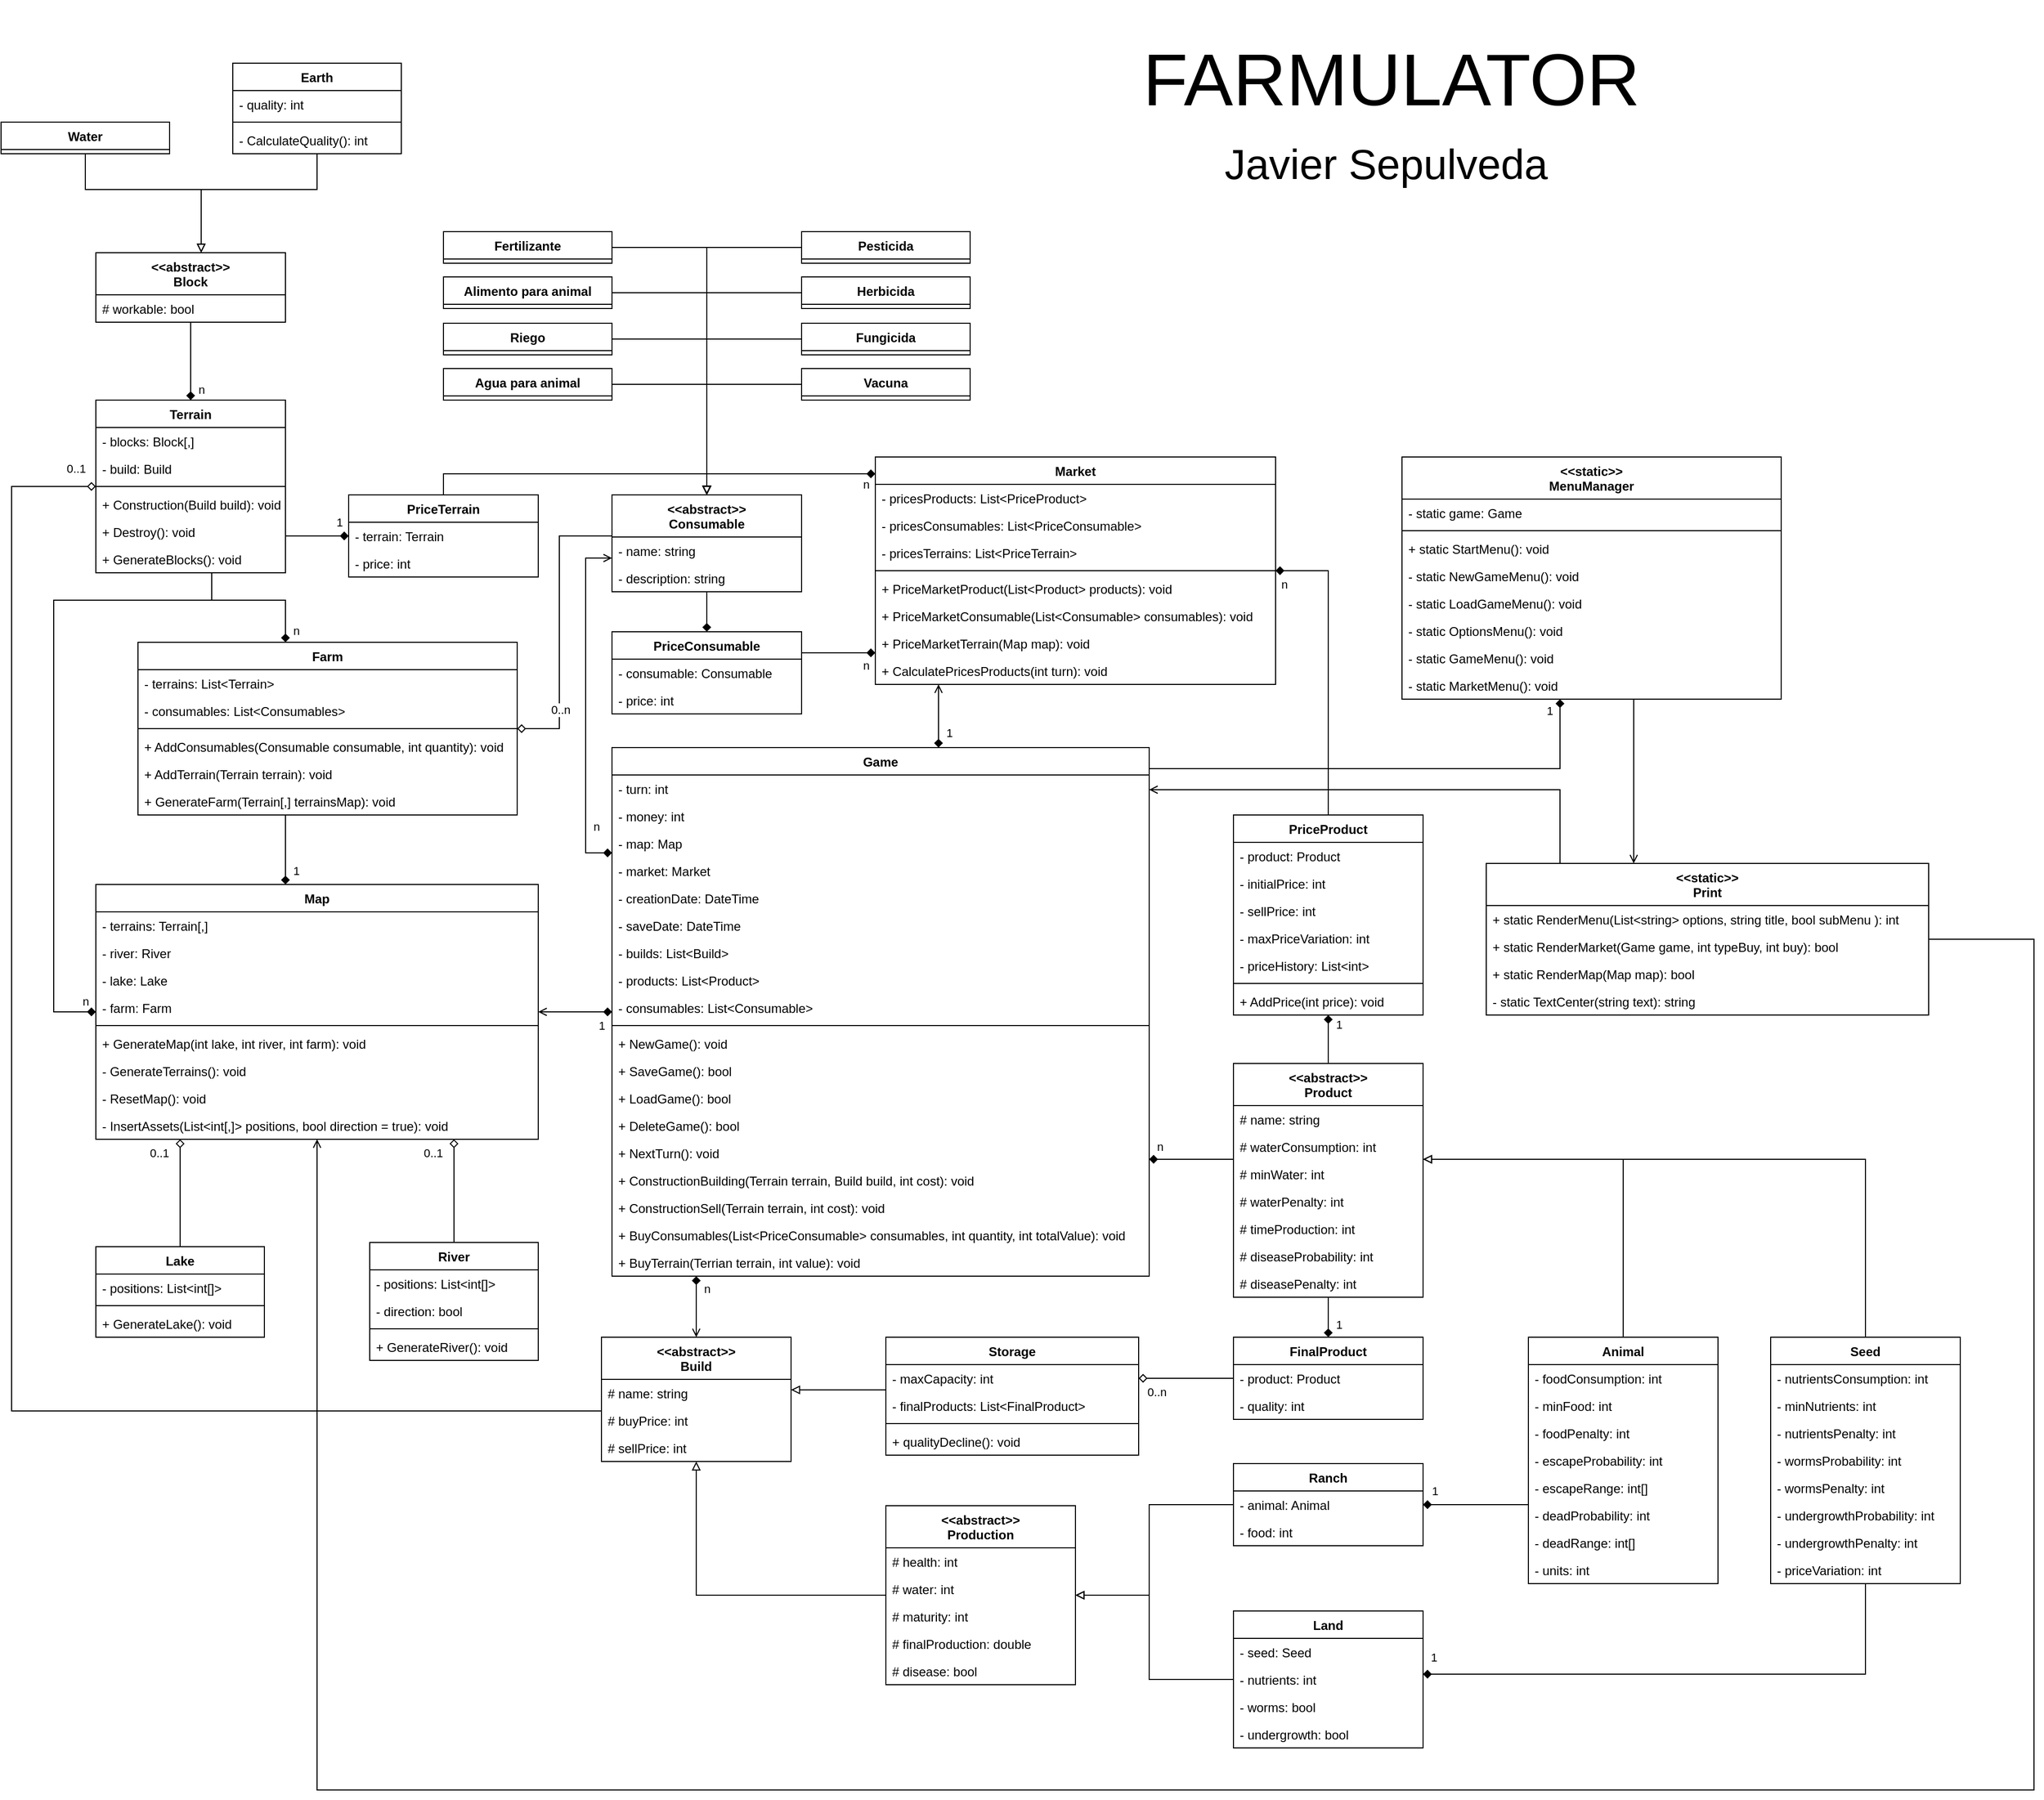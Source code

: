 <mxfile version="13.7.7" type="device"><diagram id="3dkWYqGRn4UvtcBwGfep" name="Page-1"><mxGraphModel dx="5190" dy="2805" grid="1" gridSize="10" guides="1" tooltips="1" connect="1" arrows="1" fold="1" page="1" pageScale="1" pageWidth="3300" pageHeight="2339" math="0" shadow="0"><root><mxCell id="0"/><mxCell id="1" parent="0"/><mxCell id="NM87ni61dRXkLRVaO2B5-241" style="edgeStyle=orthogonalEdgeStyle;rounded=0;orthogonalLoop=1;jettySize=auto;html=1;endArrow=open;endFill=0;startArrow=diamond;startFill=1;" parent="1" source="NM87ni61dRXkLRVaO2B5-9" target="NM87ni61dRXkLRVaO2B5-37" edge="1"><mxGeometry relative="1" as="geometry"/></mxCell><mxCell id="NM87ni61dRXkLRVaO2B5-313" value="1" style="edgeLabel;html=1;align=center;verticalAlign=middle;resizable=0;points=[];" parent="NM87ni61dRXkLRVaO2B5-241" vertex="1" connectable="0"><mxGeometry x="-0.725" y="-1" relative="1" as="geometry"><mxPoint x="-0.29" y="14" as="offset"/></mxGeometry></mxCell><mxCell id="NM87ni61dRXkLRVaO2B5-242" style="edgeStyle=orthogonalEdgeStyle;rounded=0;orthogonalLoop=1;jettySize=auto;html=1;endArrow=diamond;endFill=1;" parent="1" source="NM87ni61dRXkLRVaO2B5-29" target="NM87ni61dRXkLRVaO2B5-37" edge="1"><mxGeometry relative="1" as="geometry"><Array as="points"><mxPoint x="955" y="1080"/><mxPoint x="955" y="1080"/></Array></mxGeometry></mxCell><mxCell id="NM87ni61dRXkLRVaO2B5-288" value="1" style="edgeLabel;html=1;align=center;verticalAlign=middle;resizable=0;points=[];" parent="NM87ni61dRXkLRVaO2B5-242" vertex="1" connectable="0"><mxGeometry x="0.716" y="1" relative="1" as="geometry"><mxPoint x="9" y="-3.55" as="offset"/></mxGeometry></mxCell><mxCell id="NM87ni61dRXkLRVaO2B5-244" style="edgeStyle=orthogonalEdgeStyle;rounded=0;orthogonalLoop=1;jettySize=auto;html=1;endArrow=diamond;endFill=0;" parent="1" source="NM87ni61dRXkLRVaO2B5-62" target="NM87ni61dRXkLRVaO2B5-37" edge="1"><mxGeometry relative="1" as="geometry"><Array as="points"><mxPoint x="855" y="1400"/><mxPoint x="855" y="1400"/></Array></mxGeometry></mxCell><mxCell id="NM87ni61dRXkLRVaO2B5-291" value="0..1" style="edgeLabel;html=1;align=center;verticalAlign=middle;resizable=0;points=[];" parent="NM87ni61dRXkLRVaO2B5-244" vertex="1" connectable="0"><mxGeometry x="0.893" relative="1" as="geometry"><mxPoint x="-20" y="7.4" as="offset"/></mxGeometry></mxCell><mxCell id="NM87ni61dRXkLRVaO2B5-245" style="edgeStyle=orthogonalEdgeStyle;rounded=0;orthogonalLoop=1;jettySize=auto;html=1;endArrow=diamond;endFill=0;" parent="1" source="NM87ni61dRXkLRVaO2B5-54" target="NM87ni61dRXkLRVaO2B5-37" edge="1"><mxGeometry relative="1" as="geometry"><Array as="points"><mxPoint x="1115" y="1390"/><mxPoint x="1115" y="1390"/></Array></mxGeometry></mxCell><mxCell id="NM87ni61dRXkLRVaO2B5-292" value="0..1" style="edgeLabel;html=1;align=center;verticalAlign=middle;resizable=0;points=[];" parent="NM87ni61dRXkLRVaO2B5-245" vertex="1" connectable="0"><mxGeometry x="0.881" relative="1" as="geometry"><mxPoint x="-20" y="7" as="offset"/></mxGeometry></mxCell><mxCell id="NM87ni61dRXkLRVaO2B5-246" style="edgeStyle=orthogonalEdgeStyle;rounded=0;orthogonalLoop=1;jettySize=auto;html=1;endArrow=diamond;endFill=1;" parent="1" source="NM87ni61dRXkLRVaO2B5-66" target="NM87ni61dRXkLRVaO2B5-37" edge="1"><mxGeometry relative="1" as="geometry"><Array as="points"><mxPoint x="885" y="830"/><mxPoint x="735" y="830"/><mxPoint x="735" y="1221"/></Array></mxGeometry></mxCell><mxCell id="NM87ni61dRXkLRVaO2B5-290" value="n" style="edgeLabel;html=1;align=center;verticalAlign=middle;resizable=0;points=[];" parent="NM87ni61dRXkLRVaO2B5-246" vertex="1" connectable="0"><mxGeometry x="0.977" relative="1" as="geometry"><mxPoint x="-3" y="-10" as="offset"/></mxGeometry></mxCell><mxCell id="NM87ni61dRXkLRVaO2B5-261" style="edgeStyle=orthogonalEdgeStyle;rounded=0;orthogonalLoop=1;jettySize=auto;html=1;endArrow=diamond;endFill=1;" parent="1" source="NM87ni61dRXkLRVaO2B5-145" target="NM87ni61dRXkLRVaO2B5-25" edge="1"><mxGeometry relative="1" as="geometry"><Array as="points"><mxPoint x="1105" y="710"/></Array></mxGeometry></mxCell><mxCell id="NM87ni61dRXkLRVaO2B5-302" value="n" style="edgeLabel;html=1;align=center;verticalAlign=middle;resizable=0;points=[];" parent="NM87ni61dRXkLRVaO2B5-261" vertex="1" connectable="0"><mxGeometry x="0.962" y="2" relative="1" as="geometry"><mxPoint x="-1.38" y="12" as="offset"/></mxGeometry></mxCell><mxCell id="NM87ni61dRXkLRVaO2B5-259" style="edgeStyle=orthogonalEdgeStyle;rounded=0;orthogonalLoop=1;jettySize=auto;html=1;endArrow=diamond;endFill=1;" parent="1" source="NM87ni61dRXkLRVaO2B5-17" target="NM87ni61dRXkLRVaO2B5-25" edge="1"><mxGeometry relative="1" as="geometry"><Array as="points"><mxPoint x="1480" y="880"/><mxPoint x="1480" y="880"/></Array></mxGeometry></mxCell><mxCell id="NM87ni61dRXkLRVaO2B5-301" value="n" style="edgeLabel;html=1;align=center;verticalAlign=middle;resizable=0;points=[];" parent="NM87ni61dRXkLRVaO2B5-259" vertex="1" connectable="0"><mxGeometry x="0.759" relative="1" as="geometry"><mxPoint x="-0.34" y="11.97" as="offset"/></mxGeometry></mxCell><mxCell id="NM87ni61dRXkLRVaO2B5-264" style="edgeStyle=orthogonalEdgeStyle;rounded=0;orthogonalLoop=1;jettySize=auto;html=1;endArrow=none;endFill=0;startArrow=diamond;startFill=0;" parent="1" source="NM87ni61dRXkLRVaO2B5-66" target="NM87ni61dRXkLRVaO2B5-174" edge="1"><mxGeometry relative="1" as="geometry"><Array as="points"><mxPoint x="695" y="722"/><mxPoint x="695" y="1600"/></Array></mxGeometry></mxCell><mxCell id="NM87ni61dRXkLRVaO2B5-293" value="0..1" style="edgeLabel;html=1;align=center;verticalAlign=middle;resizable=0;points=[];" parent="NM87ni61dRXkLRVaO2B5-264" vertex="1" connectable="0"><mxGeometry x="-0.976" y="-2" relative="1" as="geometry"><mxPoint x="-1" y="-15" as="offset"/></mxGeometry></mxCell><mxCell id="NM87ni61dRXkLRVaO2B5-256" style="edgeStyle=orthogonalEdgeStyle;rounded=0;orthogonalLoop=1;jettySize=auto;html=1;endArrow=diamond;endFill=1;" parent="1" source="NM87ni61dRXkLRVaO2B5-66" target="NM87ni61dRXkLRVaO2B5-29" edge="1"><mxGeometry relative="1" as="geometry"><Array as="points"><mxPoint x="885" y="830"/><mxPoint x="955" y="830"/></Array></mxGeometry></mxCell><mxCell id="NM87ni61dRXkLRVaO2B5-289" value="n" style="edgeLabel;html=1;align=center;verticalAlign=middle;resizable=0;points=[];" parent="NM87ni61dRXkLRVaO2B5-256" vertex="1" connectable="0"><mxGeometry x="0.887" relative="1" as="geometry"><mxPoint x="10" y="-3.28" as="offset"/></mxGeometry></mxCell><mxCell id="NM87ni61dRXkLRVaO2B5-257" style="edgeStyle=orthogonalEdgeStyle;rounded=0;orthogonalLoop=1;jettySize=auto;html=1;endArrow=diamond;endFill=1;" parent="1" source="NM87ni61dRXkLRVaO2B5-66" target="NM87ni61dRXkLRVaO2B5-145" edge="1"><mxGeometry relative="1" as="geometry"><Array as="points"><mxPoint x="995" y="769"/><mxPoint x="995" y="769"/></Array></mxGeometry></mxCell><mxCell id="NM87ni61dRXkLRVaO2B5-296" value="1" style="edgeLabel;html=1;align=center;verticalAlign=middle;resizable=0;points=[];" parent="NM87ni61dRXkLRVaO2B5-257" vertex="1" connectable="0"><mxGeometry x="0.7" y="2" relative="1" as="geometry"><mxPoint y="-11" as="offset"/></mxGeometry></mxCell><mxCell id="NM87ni61dRXkLRVaO2B5-247" style="edgeStyle=orthogonalEdgeStyle;rounded=0;orthogonalLoop=1;jettySize=auto;html=1;endArrow=diamond;endFill=1;" parent="1" source="NM87ni61dRXkLRVaO2B5-165" target="NM87ni61dRXkLRVaO2B5-66" edge="1"><mxGeometry relative="1" as="geometry"><Array as="points"><mxPoint x="865" y="600"/><mxPoint x="865" y="600"/></Array></mxGeometry></mxCell><mxCell id="NM87ni61dRXkLRVaO2B5-295" value="n" style="edgeLabel;html=1;align=center;verticalAlign=middle;resizable=0;points=[];" parent="NM87ni61dRXkLRVaO2B5-247" vertex="1" connectable="0"><mxGeometry x="0.735" y="1" relative="1" as="geometry"><mxPoint x="9" as="offset"/></mxGeometry></mxCell><mxCell id="NM87ni61dRXkLRVaO2B5-249" style="edgeStyle=orthogonalEdgeStyle;rounded=0;orthogonalLoop=1;jettySize=auto;html=1;endArrow=block;endFill=0;" parent="1" source="NM87ni61dRXkLRVaO2B5-58" target="NM87ni61dRXkLRVaO2B5-165" edge="1"><mxGeometry relative="1" as="geometry"><Array as="points"><mxPoint x="985" y="440"/><mxPoint x="875" y="440"/></Array></mxGeometry></mxCell><mxCell id="NM87ni61dRXkLRVaO2B5-248" style="edgeStyle=orthogonalEdgeStyle;rounded=0;orthogonalLoop=1;jettySize=auto;html=1;endArrow=block;endFill=0;" parent="1" source="NM87ni61dRXkLRVaO2B5-170" target="NM87ni61dRXkLRVaO2B5-165" edge="1"><mxGeometry relative="1" as="geometry"><Array as="points"><mxPoint x="765" y="440"/><mxPoint x="875" y="440"/></Array></mxGeometry></mxCell><mxCell id="NM87ni61dRXkLRVaO2B5-251" style="edgeStyle=orthogonalEdgeStyle;rounded=0;orthogonalLoop=1;jettySize=auto;html=1;endArrow=diamond;endFill=1;startArrow=open;startFill=0;" parent="1" source="NM87ni61dRXkLRVaO2B5-25" target="NM87ni61dRXkLRVaO2B5-9" edge="1"><mxGeometry relative="1" as="geometry"><Array as="points"><mxPoint x="1575" y="960"/><mxPoint x="1575" y="960"/></Array></mxGeometry></mxCell><mxCell id="NM87ni61dRXkLRVaO2B5-311" value="1" style="edgeLabel;html=1;align=center;verticalAlign=middle;resizable=0;points=[];" parent="NM87ni61dRXkLRVaO2B5-251" vertex="1" connectable="0"><mxGeometry x="0.73" relative="1" as="geometry"><mxPoint x="10" y="-5.9" as="offset"/></mxGeometry></mxCell><mxCell id="NM87ni61dRXkLRVaO2B5-252" style="edgeStyle=orthogonalEdgeStyle;rounded=0;orthogonalLoop=1;jettySize=auto;html=1;endArrow=diamond;endFill=1;startArrow=open;startFill=0;" parent="1" source="NM87ni61dRXkLRVaO2B5-234" target="NM87ni61dRXkLRVaO2B5-9" edge="1"><mxGeometry relative="1" as="geometry"><Array as="points"><mxPoint x="1240" y="790"/><mxPoint x="1240" y="1070"/></Array></mxGeometry></mxCell><mxCell id="NM87ni61dRXkLRVaO2B5-299" value="n" style="edgeLabel;html=1;align=center;verticalAlign=middle;resizable=0;points=[];" parent="NM87ni61dRXkLRVaO2B5-252" vertex="1" connectable="0"><mxGeometry x="0.731" y="1" relative="1" as="geometry"><mxPoint x="9" y="-5.72" as="offset"/></mxGeometry></mxCell><mxCell id="NM87ni61dRXkLRVaO2B5-255" style="edgeStyle=orthogonalEdgeStyle;rounded=0;orthogonalLoop=1;jettySize=auto;html=1;endArrow=diamond;endFill=0;" parent="1" source="NM87ni61dRXkLRVaO2B5-234" target="NM87ni61dRXkLRVaO2B5-29" edge="1"><mxGeometry relative="1" as="geometry"><Array as="points"><mxPoint x="1215" y="769"/><mxPoint x="1215" y="952"/></Array></mxGeometry></mxCell><mxCell id="NM87ni61dRXkLRVaO2B5-298" value="0..n" style="edgeLabel;html=1;align=center;verticalAlign=middle;resizable=0;points=[];" parent="NM87ni61dRXkLRVaO2B5-255" vertex="1" connectable="0"><mxGeometry x="0.785" y="-1" relative="1" as="geometry"><mxPoint x="11.43" y="-17.03" as="offset"/></mxGeometry></mxCell><mxCell id="NM87ni61dRXkLRVaO2B5-258" style="edgeStyle=orthogonalEdgeStyle;rounded=0;orthogonalLoop=1;jettySize=auto;html=1;endArrow=diamond;endFill=1;" parent="1" source="NM87ni61dRXkLRVaO2B5-234" target="NM87ni61dRXkLRVaO2B5-17" edge="1"><mxGeometry relative="1" as="geometry"/></mxCell><mxCell id="NM87ni61dRXkLRVaO2B5-300" value="1" style="edgeLabel;html=1;align=center;verticalAlign=middle;resizable=0;points=[];" parent="NM87ni61dRXkLRVaO2B5-258" vertex="1" connectable="0"><mxGeometry x="0.825" y="1" relative="1" as="geometry"><mxPoint x="11" y="6.11" as="offset"/></mxGeometry></mxCell><mxCell id="NM87ni61dRXkLRVaO2B5-265" style="edgeStyle=orthogonalEdgeStyle;rounded=0;orthogonalLoop=1;jettySize=auto;html=1;endArrow=diamond;endFill=1;startArrow=open;startFill=0;" parent="1" source="NM87ni61dRXkLRVaO2B5-174" target="NM87ni61dRXkLRVaO2B5-9" edge="1"><mxGeometry relative="1" as="geometry"><Array as="points"><mxPoint x="1345" y="1516"/><mxPoint x="1345" y="1516"/></Array></mxGeometry></mxCell><mxCell id="NM87ni61dRXkLRVaO2B5-312" value="n" style="edgeLabel;html=1;align=center;verticalAlign=middle;resizable=0;points=[];" parent="NM87ni61dRXkLRVaO2B5-265" vertex="1" connectable="0"><mxGeometry x="0.766" relative="1" as="geometry"><mxPoint x="9.97" y="4.43" as="offset"/></mxGeometry></mxCell><mxCell id="NM87ni61dRXkLRVaO2B5-284" style="edgeStyle=orthogonalEdgeStyle;rounded=0;orthogonalLoop=1;jettySize=auto;html=1;endArrow=open;endFill=0;" parent="1" source="NM87ni61dRXkLRVaO2B5-33" target="NM87ni61dRXkLRVaO2B5-1" edge="1"><mxGeometry relative="1" as="geometry"><Array as="points"><mxPoint x="2235" y="1000"/><mxPoint x="2235" y="1000"/></Array></mxGeometry></mxCell><mxCell id="NM87ni61dRXkLRVaO2B5-267" style="edgeStyle=orthogonalEdgeStyle;rounded=0;orthogonalLoop=1;jettySize=auto;html=1;endArrow=block;endFill=0;" parent="1" source="NM87ni61dRXkLRVaO2B5-179" target="NM87ni61dRXkLRVaO2B5-174" edge="1"><mxGeometry relative="1" as="geometry"><Array as="points"><mxPoint x="1505" y="1580"/><mxPoint x="1505" y="1580"/></Array></mxGeometry></mxCell><mxCell id="NM87ni61dRXkLRVaO2B5-268" style="edgeStyle=orthogonalEdgeStyle;rounded=0;orthogonalLoop=1;jettySize=auto;html=1;endArrow=block;endFill=0;" parent="1" source="NM87ni61dRXkLRVaO2B5-184" target="NM87ni61dRXkLRVaO2B5-174" edge="1"><mxGeometry relative="1" as="geometry"/></mxCell><mxCell id="NM87ni61dRXkLRVaO2B5-273" style="edgeStyle=orthogonalEdgeStyle;rounded=0;orthogonalLoop=1;jettySize=auto;html=1;endArrow=diamond;endFill=1;" parent="1" source="NM87ni61dRXkLRVaO2B5-21" target="NM87ni61dRXkLRVaO2B5-25" edge="1"><mxGeometry relative="1" as="geometry"><Array as="points"><mxPoint x="1945" y="802"/></Array></mxGeometry></mxCell><mxCell id="NM87ni61dRXkLRVaO2B5-303" value="n" style="edgeLabel;html=1;align=center;verticalAlign=middle;resizable=0;points=[];" parent="NM87ni61dRXkLRVaO2B5-273" vertex="1" connectable="0"><mxGeometry x="0.943" relative="1" as="geometry"><mxPoint y="12.97" as="offset"/></mxGeometry></mxCell><mxCell id="NM87ni61dRXkLRVaO2B5-287" style="edgeStyle=orthogonalEdgeStyle;rounded=0;orthogonalLoop=1;jettySize=auto;html=1;endArrow=open;endFill=0;" parent="1" source="NM87ni61dRXkLRVaO2B5-1" target="NM87ni61dRXkLRVaO2B5-37" edge="1"><mxGeometry relative="1" as="geometry"><Array as="points"><mxPoint x="2615" y="1152"/><mxPoint x="2615" y="1960"/><mxPoint x="985" y="1960"/></Array></mxGeometry></mxCell><mxCell id="NM87ni61dRXkLRVaO2B5-269" style="edgeStyle=orthogonalEdgeStyle;rounded=0;orthogonalLoop=1;jettySize=auto;html=1;endArrow=block;endFill=0;" parent="1" source="NM87ni61dRXkLRVaO2B5-190" target="NM87ni61dRXkLRVaO2B5-184" edge="1"><mxGeometry relative="1" as="geometry"><Array as="points"><mxPoint x="1775" y="1855"/><mxPoint x="1775" y="1775"/></Array></mxGeometry></mxCell><mxCell id="NM87ni61dRXkLRVaO2B5-270" style="edgeStyle=orthogonalEdgeStyle;rounded=0;orthogonalLoop=1;jettySize=auto;html=1;endArrow=block;endFill=0;" parent="1" source="NM87ni61dRXkLRVaO2B5-193" target="NM87ni61dRXkLRVaO2B5-184" edge="1"><mxGeometry relative="1" as="geometry"><Array as="points"><mxPoint x="1775" y="1689"/><mxPoint x="1775" y="1775"/></Array></mxGeometry></mxCell><mxCell id="NM87ni61dRXkLRVaO2B5-271" style="edgeStyle=orthogonalEdgeStyle;rounded=0;orthogonalLoop=1;jettySize=auto;html=1;endArrow=diamond;endFill=1;" parent="1" source="NM87ni61dRXkLRVaO2B5-198" target="NM87ni61dRXkLRVaO2B5-229" edge="1"><mxGeometry relative="1" as="geometry"/></mxCell><mxCell id="NM87ni61dRXkLRVaO2B5-306" value="1" style="edgeLabel;html=1;align=center;verticalAlign=middle;resizable=0;points=[];" parent="NM87ni61dRXkLRVaO2B5-271" vertex="1" connectable="0"><mxGeometry x="0.742" y="1" relative="1" as="geometry"><mxPoint x="9" y="-6.67" as="offset"/></mxGeometry></mxCell><mxCell id="NM87ni61dRXkLRVaO2B5-274" style="edgeStyle=orthogonalEdgeStyle;rounded=0;orthogonalLoop=1;jettySize=auto;html=1;endArrow=diamond;endFill=1;" parent="1" source="NM87ni61dRXkLRVaO2B5-198" target="NM87ni61dRXkLRVaO2B5-21" edge="1"><mxGeometry relative="1" as="geometry"/></mxCell><mxCell id="NM87ni61dRXkLRVaO2B5-305" value="1" style="edgeLabel;html=1;align=center;verticalAlign=middle;resizable=0;points=[];" parent="NM87ni61dRXkLRVaO2B5-274" vertex="1" connectable="0"><mxGeometry x="0.775" y="-1" relative="1" as="geometry"><mxPoint x="9" y="4" as="offset"/></mxGeometry></mxCell><mxCell id="NM87ni61dRXkLRVaO2B5-282" style="edgeStyle=orthogonalEdgeStyle;rounded=0;orthogonalLoop=1;jettySize=auto;html=1;endArrow=diamond;endFill=1;" parent="1" source="NM87ni61dRXkLRVaO2B5-198" target="NM87ni61dRXkLRVaO2B5-9" edge="1"><mxGeometry relative="1" as="geometry"><Array as="points"><mxPoint x="1795" y="1361"/><mxPoint x="1795" y="1361"/></Array></mxGeometry></mxCell><mxCell id="NM87ni61dRXkLRVaO2B5-310" value="n" style="edgeLabel;html=1;align=center;verticalAlign=middle;resizable=0;points=[];" parent="NM87ni61dRXkLRVaO2B5-282" vertex="1" connectable="0"><mxGeometry x="0.836" y="-1" relative="1" as="geometry"><mxPoint x="3.71" y="-11" as="offset"/></mxGeometry></mxCell><mxCell id="NM87ni61dRXkLRVaO2B5-272" style="edgeStyle=orthogonalEdgeStyle;rounded=0;orthogonalLoop=1;jettySize=auto;html=1;endArrow=diamond;endFill=0;" parent="1" source="NM87ni61dRXkLRVaO2B5-229" target="NM87ni61dRXkLRVaO2B5-179" edge="1"><mxGeometry relative="1" as="geometry"><Array as="points"><mxPoint x="1785" y="1569"/><mxPoint x="1785" y="1569"/></Array></mxGeometry></mxCell><mxCell id="NM87ni61dRXkLRVaO2B5-307" value="0..n" style="edgeLabel;html=1;align=center;verticalAlign=middle;resizable=0;points=[];" parent="NM87ni61dRXkLRVaO2B5-272" vertex="1" connectable="0"><mxGeometry x="0.83" y="2" relative="1" as="geometry"><mxPoint x="9.38" y="11" as="offset"/></mxGeometry></mxCell><mxCell id="NM87ni61dRXkLRVaO2B5-275" style="edgeStyle=orthogonalEdgeStyle;rounded=0;orthogonalLoop=1;jettySize=auto;html=1;endArrow=block;endFill=0;" parent="1" source="NM87ni61dRXkLRVaO2B5-220" target="NM87ni61dRXkLRVaO2B5-198" edge="1"><mxGeometry relative="1" as="geometry"><Array as="points"><mxPoint x="2225" y="1361"/></Array></mxGeometry></mxCell><mxCell id="NM87ni61dRXkLRVaO2B5-278" style="edgeStyle=orthogonalEdgeStyle;rounded=0;orthogonalLoop=1;jettySize=auto;html=1;endArrow=diamond;endFill=1;" parent="1" source="NM87ni61dRXkLRVaO2B5-220" target="NM87ni61dRXkLRVaO2B5-193" edge="1"><mxGeometry relative="1" as="geometry"><Array as="points"><mxPoint x="2105" y="1689"/><mxPoint x="2105" y="1689"/></Array></mxGeometry></mxCell><mxCell id="NM87ni61dRXkLRVaO2B5-309" value="1" style="edgeLabel;html=1;align=center;verticalAlign=middle;resizable=0;points=[];" parent="NM87ni61dRXkLRVaO2B5-278" vertex="1" connectable="0"><mxGeometry x="0.881" y="-1" relative="1" as="geometry"><mxPoint x="4.29" y="-12" as="offset"/></mxGeometry></mxCell><mxCell id="NM87ni61dRXkLRVaO2B5-276" style="edgeStyle=orthogonalEdgeStyle;rounded=0;orthogonalLoop=1;jettySize=auto;html=1;endArrow=block;endFill=0;" parent="1" source="NM87ni61dRXkLRVaO2B5-206" target="NM87ni61dRXkLRVaO2B5-198" edge="1"><mxGeometry relative="1" as="geometry"><Array as="points"><mxPoint x="2455" y="1361"/></Array></mxGeometry></mxCell><mxCell id="NM87ni61dRXkLRVaO2B5-281" style="edgeStyle=orthogonalEdgeStyle;rounded=0;orthogonalLoop=1;jettySize=auto;html=1;endArrow=diamond;endFill=1;" parent="1" source="NM87ni61dRXkLRVaO2B5-206" target="NM87ni61dRXkLRVaO2B5-190" edge="1"><mxGeometry relative="1" as="geometry"><Array as="points"><mxPoint x="2455" y="1850"/></Array></mxGeometry></mxCell><mxCell id="NM87ni61dRXkLRVaO2B5-308" value="1" style="edgeLabel;html=1;align=center;verticalAlign=middle;resizable=0;points=[];" parent="NM87ni61dRXkLRVaO2B5-281" vertex="1" connectable="0"><mxGeometry x="0.963" y="1" relative="1" as="geometry"><mxPoint y="-17.03" as="offset"/></mxGeometry></mxCell><mxCell id="NM87ni61dRXkLRVaO2B5-283" style="edgeStyle=orthogonalEdgeStyle;rounded=0;orthogonalLoop=1;jettySize=auto;html=1;endArrow=diamond;endFill=1;" parent="1" source="NM87ni61dRXkLRVaO2B5-9" target="NM87ni61dRXkLRVaO2B5-33" edge="1"><mxGeometry relative="1" as="geometry"><Array as="points"><mxPoint x="2165" y="990"/></Array></mxGeometry></mxCell><mxCell id="NM87ni61dRXkLRVaO2B5-304" value="1" style="edgeLabel;html=1;align=center;verticalAlign=middle;resizable=0;points=[];" parent="NM87ni61dRXkLRVaO2B5-283" vertex="1" connectable="0"><mxGeometry x="0.962" y="-1" relative="1" as="geometry"><mxPoint x="-11" y="2.59" as="offset"/></mxGeometry></mxCell><mxCell id="NM87ni61dRXkLRVaO2B5-285" style="edgeStyle=orthogonalEdgeStyle;rounded=0;orthogonalLoop=1;jettySize=auto;html=1;endArrow=open;endFill=0;" parent="1" source="NM87ni61dRXkLRVaO2B5-1" target="NM87ni61dRXkLRVaO2B5-9" edge="1"><mxGeometry relative="1" as="geometry"><Array as="points"><mxPoint x="2165" y="1010"/></Array></mxGeometry></mxCell><mxCell id="NM87ni61dRXkLRVaO2B5-165" value="&lt;&lt;abstract&gt;&gt;&#10;Block" style="swimlane;fontStyle=1;align=center;verticalAlign=top;childLayout=stackLayout;horizontal=1;startSize=40;horizontalStack=0;resizeParent=1;resizeParentMax=0;resizeLast=0;collapsible=1;marginBottom=0;" parent="1" vertex="1"><mxGeometry x="775" y="500" width="180" height="66" as="geometry"/></mxCell><mxCell id="NM87ni61dRXkLRVaO2B5-166" value="# workable: bool" style="text;strokeColor=none;fillColor=none;align=left;verticalAlign=top;spacingLeft=4;spacingRight=4;overflow=hidden;rotatable=0;points=[[0,0.5],[1,0.5]];portConstraint=eastwest;" parent="NM87ni61dRXkLRVaO2B5-165" vertex="1"><mxGeometry y="40" width="180" height="26" as="geometry"/></mxCell><mxCell id="NM87ni61dRXkLRVaO2B5-66" value="Terrain" style="swimlane;fontStyle=1;align=center;verticalAlign=top;childLayout=stackLayout;horizontal=1;startSize=26;horizontalStack=0;resizeParent=1;resizeParentMax=0;resizeLast=0;collapsible=1;marginBottom=0;" parent="1" vertex="1"><mxGeometry x="775" y="640" width="180" height="164" as="geometry"/></mxCell><mxCell id="NM87ni61dRXkLRVaO2B5-67" value="- blocks: Block[,]" style="text;strokeColor=none;fillColor=none;align=left;verticalAlign=top;spacingLeft=4;spacingRight=4;overflow=hidden;rotatable=0;points=[[0,0.5],[1,0.5]];portConstraint=eastwest;" parent="NM87ni61dRXkLRVaO2B5-66" vertex="1"><mxGeometry y="26" width="180" height="26" as="geometry"/></mxCell><mxCell id="NM87ni61dRXkLRVaO2B5-162" value="- build: Build" style="text;strokeColor=none;fillColor=none;align=left;verticalAlign=top;spacingLeft=4;spacingRight=4;overflow=hidden;rotatable=0;points=[[0,0.5],[1,0.5]];portConstraint=eastwest;" parent="NM87ni61dRXkLRVaO2B5-66" vertex="1"><mxGeometry y="52" width="180" height="26" as="geometry"/></mxCell><mxCell id="NM87ni61dRXkLRVaO2B5-68" value="" style="line;strokeWidth=1;fillColor=none;align=left;verticalAlign=middle;spacingTop=-1;spacingLeft=3;spacingRight=3;rotatable=0;labelPosition=right;points=[];portConstraint=eastwest;" parent="NM87ni61dRXkLRVaO2B5-66" vertex="1"><mxGeometry y="78" width="180" height="8" as="geometry"/></mxCell><mxCell id="NM87ni61dRXkLRVaO2B5-69" value="+ Construction(Build build): void" style="text;strokeColor=none;fillColor=none;align=left;verticalAlign=top;spacingLeft=4;spacingRight=4;overflow=hidden;rotatable=0;points=[[0,0.5],[1,0.5]];portConstraint=eastwest;" parent="NM87ni61dRXkLRVaO2B5-66" vertex="1"><mxGeometry y="86" width="180" height="26" as="geometry"/></mxCell><mxCell id="NM87ni61dRXkLRVaO2B5-164" value="+ Destroy(): void" style="text;strokeColor=none;fillColor=none;align=left;verticalAlign=top;spacingLeft=4;spacingRight=4;overflow=hidden;rotatable=0;points=[[0,0.5],[1,0.5]];portConstraint=eastwest;" parent="NM87ni61dRXkLRVaO2B5-66" vertex="1"><mxGeometry y="112" width="180" height="26" as="geometry"/></mxCell><mxCell id="NM87ni61dRXkLRVaO2B5-163" value="+ GenerateBlocks(): void" style="text;strokeColor=none;fillColor=none;align=left;verticalAlign=top;spacingLeft=4;spacingRight=4;overflow=hidden;rotatable=0;points=[[0,0.5],[1,0.5]];portConstraint=eastwest;" parent="NM87ni61dRXkLRVaO2B5-66" vertex="1"><mxGeometry y="138" width="180" height="26" as="geometry"/></mxCell><mxCell id="NM87ni61dRXkLRVaO2B5-145" value="PriceTerrain" style="swimlane;fontStyle=1;align=center;verticalAlign=top;childLayout=stackLayout;horizontal=1;startSize=26;horizontalStack=0;resizeParent=1;resizeParentMax=0;resizeLast=0;collapsible=1;marginBottom=0;" parent="1" vertex="1"><mxGeometry x="1015" y="730" width="180" height="78" as="geometry"/></mxCell><mxCell id="NM87ni61dRXkLRVaO2B5-146" value="- terrain: Terrain" style="text;strokeColor=none;fillColor=none;align=left;verticalAlign=top;spacingLeft=4;spacingRight=4;overflow=hidden;rotatable=0;points=[[0,0.5],[1,0.5]];portConstraint=eastwest;" parent="NM87ni61dRXkLRVaO2B5-145" vertex="1"><mxGeometry y="26" width="180" height="26" as="geometry"/></mxCell><mxCell id="NM87ni61dRXkLRVaO2B5-147" value="- price: int" style="text;strokeColor=none;fillColor=none;align=left;verticalAlign=top;spacingLeft=4;spacingRight=4;overflow=hidden;rotatable=0;points=[[0,0.5],[1,0.5]];portConstraint=eastwest;" parent="NM87ni61dRXkLRVaO2B5-145" vertex="1"><mxGeometry y="52" width="180" height="26" as="geometry"/></mxCell><mxCell id="NM87ni61dRXkLRVaO2B5-58" value="Earth" style="swimlane;fontStyle=1;align=center;verticalAlign=top;childLayout=stackLayout;horizontal=1;startSize=26;horizontalStack=0;resizeParent=1;resizeParentMax=0;resizeLast=0;collapsible=1;marginBottom=0;" parent="1" vertex="1"><mxGeometry x="905" y="320" width="160" height="86" as="geometry"/></mxCell><mxCell id="NM87ni61dRXkLRVaO2B5-59" value="- quality: int" style="text;strokeColor=none;fillColor=none;align=left;verticalAlign=top;spacingLeft=4;spacingRight=4;overflow=hidden;rotatable=0;points=[[0,0.5],[1,0.5]];portConstraint=eastwest;" parent="NM87ni61dRXkLRVaO2B5-58" vertex="1"><mxGeometry y="26" width="160" height="26" as="geometry"/></mxCell><mxCell id="NM87ni61dRXkLRVaO2B5-60" value="" style="line;strokeWidth=1;fillColor=none;align=left;verticalAlign=middle;spacingTop=-1;spacingLeft=3;spacingRight=3;rotatable=0;labelPosition=right;points=[];portConstraint=eastwest;" parent="NM87ni61dRXkLRVaO2B5-58" vertex="1"><mxGeometry y="52" width="160" height="8" as="geometry"/></mxCell><mxCell id="NM87ni61dRXkLRVaO2B5-61" value="- CalculateQuality(): int" style="text;strokeColor=none;fillColor=none;align=left;verticalAlign=top;spacingLeft=4;spacingRight=4;overflow=hidden;rotatable=0;points=[[0,0.5],[1,0.5]];portConstraint=eastwest;" parent="NM87ni61dRXkLRVaO2B5-58" vertex="1"><mxGeometry y="60" width="160" height="26" as="geometry"/></mxCell><mxCell id="NM87ni61dRXkLRVaO2B5-170" value="Water" style="swimlane;fontStyle=1;align=center;verticalAlign=top;childLayout=stackLayout;horizontal=1;startSize=26;horizontalStack=0;resizeParent=1;resizeParentMax=0;resizeLast=0;collapsible=1;marginBottom=0;" parent="1" vertex="1"><mxGeometry x="685" y="376" width="160" height="30" as="geometry"/></mxCell><mxCell id="NM87ni61dRXkLRVaO2B5-25" value="Market" style="swimlane;fontStyle=1;align=center;verticalAlign=top;childLayout=stackLayout;horizontal=1;startSize=26;horizontalStack=0;resizeParent=1;resizeParentMax=0;resizeLast=0;collapsible=1;marginBottom=0;" parent="1" vertex="1"><mxGeometry x="1515" y="694" width="380" height="216" as="geometry"/></mxCell><mxCell id="NM87ni61dRXkLRVaO2B5-26" value="- pricesProducts: List&lt;PriceProduct&gt;" style="text;strokeColor=none;fillColor=none;align=left;verticalAlign=top;spacingLeft=4;spacingRight=4;overflow=hidden;rotatable=0;points=[[0,0.5],[1,0.5]];portConstraint=eastwest;" parent="NM87ni61dRXkLRVaO2B5-25" vertex="1"><mxGeometry y="26" width="380" height="26" as="geometry"/></mxCell><mxCell id="NM87ni61dRXkLRVaO2B5-139" value="- pricesConsumables: List&lt;PriceConsumable&gt;" style="text;strokeColor=none;fillColor=none;align=left;verticalAlign=top;spacingLeft=4;spacingRight=4;overflow=hidden;rotatable=0;points=[[0,0.5],[1,0.5]];portConstraint=eastwest;" parent="NM87ni61dRXkLRVaO2B5-25" vertex="1"><mxGeometry y="52" width="380" height="26" as="geometry"/></mxCell><mxCell id="NM87ni61dRXkLRVaO2B5-138" value="- pricesTerrains: List&lt;PriceTerrain&gt;" style="text;strokeColor=none;fillColor=none;align=left;verticalAlign=top;spacingLeft=4;spacingRight=4;overflow=hidden;rotatable=0;points=[[0,0.5],[1,0.5]];portConstraint=eastwest;" parent="NM87ni61dRXkLRVaO2B5-25" vertex="1"><mxGeometry y="78" width="380" height="26" as="geometry"/></mxCell><mxCell id="NM87ni61dRXkLRVaO2B5-27" value="" style="line;strokeWidth=1;fillColor=none;align=left;verticalAlign=middle;spacingTop=-1;spacingLeft=3;spacingRight=3;rotatable=0;labelPosition=right;points=[];portConstraint=eastwest;" parent="NM87ni61dRXkLRVaO2B5-25" vertex="1"><mxGeometry y="104" width="380" height="8" as="geometry"/></mxCell><mxCell id="NM87ni61dRXkLRVaO2B5-28" value="+ PriceMarketProduct(List&lt;Product&gt; products): void" style="text;strokeColor=none;fillColor=none;align=left;verticalAlign=top;spacingLeft=4;spacingRight=4;overflow=hidden;rotatable=0;points=[[0,0.5],[1,0.5]];portConstraint=eastwest;" parent="NM87ni61dRXkLRVaO2B5-25" vertex="1"><mxGeometry y="112" width="380" height="26" as="geometry"/></mxCell><mxCell id="NM87ni61dRXkLRVaO2B5-142" value="+ PriceMarketConsumable(List&lt;Consumable&gt; consumables): void" style="text;strokeColor=none;fillColor=none;align=left;verticalAlign=top;spacingLeft=4;spacingRight=4;overflow=hidden;rotatable=0;points=[[0,0.5],[1,0.5]];portConstraint=eastwest;" parent="NM87ni61dRXkLRVaO2B5-25" vertex="1"><mxGeometry y="138" width="380" height="26" as="geometry"/></mxCell><mxCell id="NM87ni61dRXkLRVaO2B5-143" value="+ PriceMarketTerrain(Map map): void" style="text;strokeColor=none;fillColor=none;align=left;verticalAlign=top;spacingLeft=4;spacingRight=4;overflow=hidden;rotatable=0;points=[[0,0.5],[1,0.5]];portConstraint=eastwest;" parent="NM87ni61dRXkLRVaO2B5-25" vertex="1"><mxGeometry y="164" width="380" height="26" as="geometry"/></mxCell><mxCell id="NM87ni61dRXkLRVaO2B5-141" value="+ CalculatePricesProducts(int turn): void" style="text;strokeColor=none;fillColor=none;align=left;verticalAlign=top;spacingLeft=4;spacingRight=4;overflow=hidden;rotatable=0;points=[[0,0.5],[1,0.5]];portConstraint=eastwest;" parent="NM87ni61dRXkLRVaO2B5-25" vertex="1"><mxGeometry y="190" width="380" height="26" as="geometry"/></mxCell><mxCell id="NM87ni61dRXkLRVaO2B5-33" value="&lt;&lt;static&gt;&gt;&#10;MenuManager" style="swimlane;fontStyle=1;align=center;verticalAlign=top;childLayout=stackLayout;horizontal=1;startSize=40;horizontalStack=0;resizeParent=1;resizeParentMax=0;resizeLast=0;collapsible=1;marginBottom=0;" parent="1" vertex="1"><mxGeometry x="2015" y="694" width="360" height="230" as="geometry"/></mxCell><mxCell id="NM87ni61dRXkLRVaO2B5-34" value="- static game: Game" style="text;strokeColor=none;fillColor=none;align=left;verticalAlign=top;spacingLeft=4;spacingRight=4;overflow=hidden;rotatable=0;points=[[0,0.5],[1,0.5]];portConstraint=eastwest;" parent="NM87ni61dRXkLRVaO2B5-33" vertex="1"><mxGeometry y="40" width="360" height="26" as="geometry"/></mxCell><mxCell id="NM87ni61dRXkLRVaO2B5-35" value="" style="line;strokeWidth=1;fillColor=none;align=left;verticalAlign=middle;spacingTop=-1;spacingLeft=3;spacingRight=3;rotatable=0;labelPosition=right;points=[];portConstraint=eastwest;" parent="NM87ni61dRXkLRVaO2B5-33" vertex="1"><mxGeometry y="66" width="360" height="8" as="geometry"/></mxCell><mxCell id="NM87ni61dRXkLRVaO2B5-36" value="+ static StartMenu(): void" style="text;strokeColor=none;fillColor=none;align=left;verticalAlign=top;spacingLeft=4;spacingRight=4;overflow=hidden;rotatable=0;points=[[0,0.5],[1,0.5]];portConstraint=eastwest;" parent="NM87ni61dRXkLRVaO2B5-33" vertex="1"><mxGeometry y="74" width="360" height="26" as="geometry"/></mxCell><mxCell id="NM87ni61dRXkLRVaO2B5-118" value="- static NewGameMenu(): void" style="text;strokeColor=none;fillColor=none;align=left;verticalAlign=top;spacingLeft=4;spacingRight=4;overflow=hidden;rotatable=0;points=[[0,0.5],[1,0.5]];portConstraint=eastwest;" parent="NM87ni61dRXkLRVaO2B5-33" vertex="1"><mxGeometry y="100" width="360" height="26" as="geometry"/></mxCell><mxCell id="NM87ni61dRXkLRVaO2B5-119" value="- static LoadGameMenu(): void" style="text;strokeColor=none;fillColor=none;align=left;verticalAlign=top;spacingLeft=4;spacingRight=4;overflow=hidden;rotatable=0;points=[[0,0.5],[1,0.5]];portConstraint=eastwest;" parent="NM87ni61dRXkLRVaO2B5-33" vertex="1"><mxGeometry y="126" width="360" height="26" as="geometry"/></mxCell><mxCell id="NM87ni61dRXkLRVaO2B5-120" value="- static OptionsMenu(): void" style="text;strokeColor=none;fillColor=none;align=left;verticalAlign=top;spacingLeft=4;spacingRight=4;overflow=hidden;rotatable=0;points=[[0,0.5],[1,0.5]];portConstraint=eastwest;" parent="NM87ni61dRXkLRVaO2B5-33" vertex="1"><mxGeometry y="152" width="360" height="26" as="geometry"/></mxCell><mxCell id="NM87ni61dRXkLRVaO2B5-121" value="- static GameMenu(): void" style="text;strokeColor=none;fillColor=none;align=left;verticalAlign=top;spacingLeft=4;spacingRight=4;overflow=hidden;rotatable=0;points=[[0,0.5],[1,0.5]];portConstraint=eastwest;" parent="NM87ni61dRXkLRVaO2B5-33" vertex="1"><mxGeometry y="178" width="360" height="26" as="geometry"/></mxCell><mxCell id="NM87ni61dRXkLRVaO2B5-117" value="- static MarketMenu(): void" style="text;strokeColor=none;fillColor=none;align=left;verticalAlign=top;spacingLeft=4;spacingRight=4;overflow=hidden;rotatable=0;points=[[0,0.5],[1,0.5]];portConstraint=eastwest;" parent="NM87ni61dRXkLRVaO2B5-33" vertex="1"><mxGeometry y="204" width="360" height="26" as="geometry"/></mxCell><mxCell id="NM87ni61dRXkLRVaO2B5-17" value="PriceConsumable" style="swimlane;fontStyle=1;align=center;verticalAlign=top;childLayout=stackLayout;horizontal=1;startSize=26;horizontalStack=0;resizeParent=1;resizeParentMax=0;resizeLast=0;collapsible=1;marginBottom=0;" parent="1" vertex="1"><mxGeometry x="1265" y="860" width="180" height="78" as="geometry"/></mxCell><mxCell id="NM87ni61dRXkLRVaO2B5-18" value="- consumable: Consumable" style="text;strokeColor=none;fillColor=none;align=left;verticalAlign=top;spacingLeft=4;spacingRight=4;overflow=hidden;rotatable=0;points=[[0,0.5],[1,0.5]];portConstraint=eastwest;" parent="NM87ni61dRXkLRVaO2B5-17" vertex="1"><mxGeometry y="26" width="180" height="26" as="geometry"/></mxCell><mxCell id="NM87ni61dRXkLRVaO2B5-144" value="- price: int" style="text;strokeColor=none;fillColor=none;align=left;verticalAlign=top;spacingLeft=4;spacingRight=4;overflow=hidden;rotatable=0;points=[[0,0.5],[1,0.5]];portConstraint=eastwest;" parent="NM87ni61dRXkLRVaO2B5-17" vertex="1"><mxGeometry y="52" width="180" height="26" as="geometry"/></mxCell><mxCell id="NM87ni61dRXkLRVaO2B5-234" value="&lt;&lt;abstract&gt;&gt;&#10;Consumable" style="swimlane;fontStyle=1;align=center;verticalAlign=top;childLayout=stackLayout;horizontal=1;startSize=40;horizontalStack=0;resizeParent=1;resizeParentMax=0;resizeLast=0;collapsible=1;marginBottom=0;" parent="1" vertex="1"><mxGeometry x="1265" y="730" width="180" height="92" as="geometry"/></mxCell><mxCell id="NM87ni61dRXkLRVaO2B5-235" value="- name: string" style="text;strokeColor=none;fillColor=none;align=left;verticalAlign=top;spacingLeft=4;spacingRight=4;overflow=hidden;rotatable=0;points=[[0,0.5],[1,0.5]];portConstraint=eastwest;" parent="NM87ni61dRXkLRVaO2B5-234" vertex="1"><mxGeometry y="40" width="180" height="26" as="geometry"/></mxCell><mxCell id="NM87ni61dRXkLRVaO2B5-236" value="- description: string" style="text;strokeColor=none;fillColor=none;align=left;verticalAlign=top;spacingLeft=4;spacingRight=4;overflow=hidden;rotatable=0;points=[[0,0.5],[1,0.5]];portConstraint=eastwest;" parent="NM87ni61dRXkLRVaO2B5-234" vertex="1"><mxGeometry y="66" width="180" height="26" as="geometry"/></mxCell><mxCell id="mEHuGHKdSVcplvziw8lp-12" style="edgeStyle=orthogonalEdgeStyle;rounded=0;orthogonalLoop=1;jettySize=auto;html=1;endArrow=block;endFill=0;" edge="1" parent="1" source="mEHuGHKdSVcplvziw8lp-8" target="NM87ni61dRXkLRVaO2B5-234"><mxGeometry relative="1" as="geometry"><Array as="points"><mxPoint x="1355" y="495"/></Array></mxGeometry></mxCell><mxCell id="mEHuGHKdSVcplvziw8lp-8" value="Pesticida" style="swimlane;fontStyle=1;align=center;verticalAlign=top;childLayout=stackLayout;horizontal=1;startSize=26;horizontalStack=0;resizeParent=1;resizeParentMax=0;resizeLast=0;collapsible=1;marginBottom=0;" vertex="1" parent="1"><mxGeometry x="1445" y="480" width="160" height="30" as="geometry"/></mxCell><mxCell id="mEHuGHKdSVcplvziw8lp-14" style="edgeStyle=orthogonalEdgeStyle;rounded=0;orthogonalLoop=1;jettySize=auto;html=1;endArrow=block;endFill=0;" edge="1" parent="1" source="mEHuGHKdSVcplvziw8lp-2" target="NM87ni61dRXkLRVaO2B5-234"><mxGeometry relative="1" as="geometry"><Array as="points"><mxPoint x="1355" y="538"/></Array></mxGeometry></mxCell><mxCell id="mEHuGHKdSVcplvziw8lp-2" value="Herbicida" style="swimlane;fontStyle=1;align=center;verticalAlign=top;childLayout=stackLayout;horizontal=1;startSize=26;horizontalStack=0;resizeParent=1;resizeParentMax=0;resizeLast=0;collapsible=1;marginBottom=0;" vertex="1" parent="1"><mxGeometry x="1445" y="523" width="160" height="30" as="geometry"/></mxCell><mxCell id="mEHuGHKdSVcplvziw8lp-16" style="edgeStyle=orthogonalEdgeStyle;rounded=0;orthogonalLoop=1;jettySize=auto;html=1;endArrow=block;endFill=0;" edge="1" parent="1" source="mEHuGHKdSVcplvziw8lp-3" target="NM87ni61dRXkLRVaO2B5-234"><mxGeometry relative="1" as="geometry"><Array as="points"><mxPoint x="1355" y="582"/></Array></mxGeometry></mxCell><mxCell id="mEHuGHKdSVcplvziw8lp-3" value="Fungicida" style="swimlane;fontStyle=1;align=center;verticalAlign=top;childLayout=stackLayout;horizontal=1;startSize=26;horizontalStack=0;resizeParent=1;resizeParentMax=0;resizeLast=0;collapsible=1;marginBottom=0;" vertex="1" parent="1"><mxGeometry x="1445" y="567" width="160" height="30" as="geometry"/></mxCell><mxCell id="mEHuGHKdSVcplvziw8lp-18" style="edgeStyle=orthogonalEdgeStyle;rounded=0;orthogonalLoop=1;jettySize=auto;html=1;endArrow=block;endFill=0;" edge="1" parent="1" source="mEHuGHKdSVcplvziw8lp-4" target="NM87ni61dRXkLRVaO2B5-234"><mxGeometry relative="1" as="geometry"><Array as="points"><mxPoint x="1355" y="625"/></Array></mxGeometry></mxCell><mxCell id="mEHuGHKdSVcplvziw8lp-4" value="Vacuna" style="swimlane;fontStyle=1;align=center;verticalAlign=top;childLayout=stackLayout;horizontal=1;startSize=26;horizontalStack=0;resizeParent=1;resizeParentMax=0;resizeLast=0;collapsible=1;marginBottom=0;" vertex="1" parent="1"><mxGeometry x="1445" y="610" width="160" height="30" as="geometry"/></mxCell><mxCell id="mEHuGHKdSVcplvziw8lp-17" style="edgeStyle=orthogonalEdgeStyle;rounded=0;orthogonalLoop=1;jettySize=auto;html=1;endArrow=block;endFill=0;" edge="1" parent="1" source="mEHuGHKdSVcplvziw8lp-1" target="NM87ni61dRXkLRVaO2B5-234"><mxGeometry relative="1" as="geometry"><Array as="points"><mxPoint x="1355" y="625"/></Array></mxGeometry></mxCell><mxCell id="mEHuGHKdSVcplvziw8lp-1" value="Agua para animal" style="swimlane;fontStyle=1;align=center;verticalAlign=top;childLayout=stackLayout;horizontal=1;startSize=26;horizontalStack=0;resizeParent=1;resizeParentMax=0;resizeLast=0;collapsible=1;marginBottom=0;" vertex="1" parent="1"><mxGeometry x="1105" y="610" width="160" height="30" as="geometry"/></mxCell><mxCell id="mEHuGHKdSVcplvziw8lp-15" style="edgeStyle=orthogonalEdgeStyle;rounded=0;orthogonalLoop=1;jettySize=auto;html=1;endArrow=block;endFill=0;" edge="1" parent="1" source="mEHuGHKdSVcplvziw8lp-6" target="NM87ni61dRXkLRVaO2B5-234"><mxGeometry relative="1" as="geometry"><Array as="points"><mxPoint x="1355" y="582"/></Array></mxGeometry></mxCell><mxCell id="mEHuGHKdSVcplvziw8lp-6" value="Riego" style="swimlane;fontStyle=1;align=center;verticalAlign=top;childLayout=stackLayout;horizontal=1;startSize=26;horizontalStack=0;resizeParent=1;resizeParentMax=0;resizeLast=0;collapsible=1;marginBottom=0;" vertex="1" parent="1"><mxGeometry x="1105" y="567" width="160" height="30" as="geometry"/></mxCell><mxCell id="mEHuGHKdSVcplvziw8lp-13" style="edgeStyle=orthogonalEdgeStyle;rounded=0;orthogonalLoop=1;jettySize=auto;html=1;endArrow=block;endFill=0;" edge="1" parent="1" source="mEHuGHKdSVcplvziw8lp-5" target="NM87ni61dRXkLRVaO2B5-234"><mxGeometry relative="1" as="geometry"><Array as="points"><mxPoint x="1355" y="538"/></Array></mxGeometry></mxCell><mxCell id="mEHuGHKdSVcplvziw8lp-5" value="Alimento para animal" style="swimlane;fontStyle=1;align=center;verticalAlign=top;childLayout=stackLayout;horizontal=1;startSize=26;horizontalStack=0;resizeParent=1;resizeParentMax=0;resizeLast=0;collapsible=1;marginBottom=0;" vertex="1" parent="1"><mxGeometry x="1105" y="523" width="160" height="30" as="geometry"/></mxCell><mxCell id="mEHuGHKdSVcplvziw8lp-11" style="edgeStyle=orthogonalEdgeStyle;rounded=0;orthogonalLoop=1;jettySize=auto;html=1;endArrow=block;endFill=0;" edge="1" parent="1" source="mEHuGHKdSVcplvziw8lp-7" target="NM87ni61dRXkLRVaO2B5-234"><mxGeometry relative="1" as="geometry"><Array as="points"><mxPoint x="1355" y="495"/></Array></mxGeometry></mxCell><mxCell id="mEHuGHKdSVcplvziw8lp-7" value="Fertilizante" style="swimlane;fontStyle=1;align=center;verticalAlign=top;childLayout=stackLayout;horizontal=1;startSize=26;horizontalStack=0;resizeParent=1;resizeParentMax=0;resizeLast=0;collapsible=1;marginBottom=0;" vertex="1" parent="1"><mxGeometry x="1105" y="480" width="160" height="30" as="geometry"/></mxCell><mxCell id="NM87ni61dRXkLRVaO2B5-174" value="&lt;&lt;abstract&gt;&gt;&#10;Build" style="swimlane;fontStyle=1;align=center;verticalAlign=top;childLayout=stackLayout;horizontal=1;startSize=40;horizontalStack=0;resizeParent=1;resizeParentMax=0;resizeLast=0;collapsible=1;marginBottom=0;" parent="1" vertex="1"><mxGeometry x="1255" y="1530" width="180" height="118" as="geometry"/></mxCell><mxCell id="NM87ni61dRXkLRVaO2B5-178" value="# name: string" style="text;strokeColor=none;fillColor=none;align=left;verticalAlign=top;spacingLeft=4;spacingRight=4;overflow=hidden;rotatable=0;points=[[0,0.5],[1,0.5]];portConstraint=eastwest;" parent="NM87ni61dRXkLRVaO2B5-174" vertex="1"><mxGeometry y="40" width="180" height="26" as="geometry"/></mxCell><mxCell id="NM87ni61dRXkLRVaO2B5-175" value="# buyPrice: int" style="text;strokeColor=none;fillColor=none;align=left;verticalAlign=top;spacingLeft=4;spacingRight=4;overflow=hidden;rotatable=0;points=[[0,0.5],[1,0.5]];portConstraint=eastwest;" parent="NM87ni61dRXkLRVaO2B5-174" vertex="1"><mxGeometry y="66" width="180" height="26" as="geometry"/></mxCell><mxCell id="NM87ni61dRXkLRVaO2B5-177" value="# sellPrice: int" style="text;strokeColor=none;fillColor=none;align=left;verticalAlign=top;spacingLeft=4;spacingRight=4;overflow=hidden;rotatable=0;points=[[0,0.5],[1,0.5]];portConstraint=eastwest;" parent="NM87ni61dRXkLRVaO2B5-174" vertex="1"><mxGeometry y="92" width="180" height="26" as="geometry"/></mxCell><mxCell id="NM87ni61dRXkLRVaO2B5-37" value="Map" style="swimlane;fontStyle=1;align=center;verticalAlign=top;childLayout=stackLayout;horizontal=1;startSize=26;horizontalStack=0;resizeParent=1;resizeParentMax=0;resizeLast=0;collapsible=1;marginBottom=0;" parent="1" vertex="1"><mxGeometry x="775" y="1100" width="420" height="242" as="geometry"/></mxCell><mxCell id="NM87ni61dRXkLRVaO2B5-38" value="- terrains: Terrain[,]" style="text;strokeColor=none;fillColor=none;align=left;verticalAlign=top;spacingLeft=4;spacingRight=4;overflow=hidden;rotatable=0;points=[[0,0.5],[1,0.5]];portConstraint=eastwest;" parent="NM87ni61dRXkLRVaO2B5-37" vertex="1"><mxGeometry y="26" width="420" height="26" as="geometry"/></mxCell><mxCell id="NM87ni61dRXkLRVaO2B5-153" value="- river: River" style="text;strokeColor=none;fillColor=none;align=left;verticalAlign=top;spacingLeft=4;spacingRight=4;overflow=hidden;rotatable=0;points=[[0,0.5],[1,0.5]];portConstraint=eastwest;" parent="NM87ni61dRXkLRVaO2B5-37" vertex="1"><mxGeometry y="52" width="420" height="26" as="geometry"/></mxCell><mxCell id="NM87ni61dRXkLRVaO2B5-154" value="- lake: Lake" style="text;strokeColor=none;fillColor=none;align=left;verticalAlign=top;spacingLeft=4;spacingRight=4;overflow=hidden;rotatable=0;points=[[0,0.5],[1,0.5]];portConstraint=eastwest;" parent="NM87ni61dRXkLRVaO2B5-37" vertex="1"><mxGeometry y="78" width="420" height="26" as="geometry"/></mxCell><mxCell id="NM87ni61dRXkLRVaO2B5-152" value="- farm: Farm" style="text;strokeColor=none;fillColor=none;align=left;verticalAlign=top;spacingLeft=4;spacingRight=4;overflow=hidden;rotatable=0;points=[[0,0.5],[1,0.5]];portConstraint=eastwest;" parent="NM87ni61dRXkLRVaO2B5-37" vertex="1"><mxGeometry y="104" width="420" height="26" as="geometry"/></mxCell><mxCell id="NM87ni61dRXkLRVaO2B5-39" value="" style="line;strokeWidth=1;fillColor=none;align=left;verticalAlign=middle;spacingTop=-1;spacingLeft=3;spacingRight=3;rotatable=0;labelPosition=right;points=[];portConstraint=eastwest;" parent="NM87ni61dRXkLRVaO2B5-37" vertex="1"><mxGeometry y="130" width="420" height="8" as="geometry"/></mxCell><mxCell id="NM87ni61dRXkLRVaO2B5-40" value="+ GenerateMap(int lake, int river, int farm): void" style="text;strokeColor=none;fillColor=none;align=left;verticalAlign=top;spacingLeft=4;spacingRight=4;overflow=hidden;rotatable=0;points=[[0,0.5],[1,0.5]];portConstraint=eastwest;" parent="NM87ni61dRXkLRVaO2B5-37" vertex="1"><mxGeometry y="138" width="420" height="26" as="geometry"/></mxCell><mxCell id="NM87ni61dRXkLRVaO2B5-156" value="- GenerateTerrains(): void" style="text;strokeColor=none;fillColor=none;align=left;verticalAlign=top;spacingLeft=4;spacingRight=4;overflow=hidden;rotatable=0;points=[[0,0.5],[1,0.5]];portConstraint=eastwest;" parent="NM87ni61dRXkLRVaO2B5-37" vertex="1"><mxGeometry y="164" width="420" height="26" as="geometry"/></mxCell><mxCell id="NM87ni61dRXkLRVaO2B5-157" value="- ResetMap(): void" style="text;strokeColor=none;fillColor=none;align=left;verticalAlign=top;spacingLeft=4;spacingRight=4;overflow=hidden;rotatable=0;points=[[0,0.5],[1,0.5]];portConstraint=eastwest;" parent="NM87ni61dRXkLRVaO2B5-37" vertex="1"><mxGeometry y="190" width="420" height="26" as="geometry"/></mxCell><mxCell id="NM87ni61dRXkLRVaO2B5-155" value="- InsertAssets(List&lt;int[,]&gt; positions, bool direction = true): void" style="text;strokeColor=none;fillColor=none;align=left;verticalAlign=top;spacingLeft=4;spacingRight=4;overflow=hidden;rotatable=0;points=[[0,0.5],[1,0.5]];portConstraint=eastwest;" parent="NM87ni61dRXkLRVaO2B5-37" vertex="1"><mxGeometry y="216" width="420" height="26" as="geometry"/></mxCell><mxCell id="NM87ni61dRXkLRVaO2B5-54" value="River" style="swimlane;fontStyle=1;align=center;verticalAlign=top;childLayout=stackLayout;horizontal=1;startSize=26;horizontalStack=0;resizeParent=1;resizeParentMax=0;resizeLast=0;collapsible=1;marginBottom=0;" parent="1" vertex="1"><mxGeometry x="1035" y="1440" width="160" height="112" as="geometry"/></mxCell><mxCell id="NM87ni61dRXkLRVaO2B5-55" value="- positions: List&lt;int[]&gt;" style="text;strokeColor=none;fillColor=none;align=left;verticalAlign=top;spacingLeft=4;spacingRight=4;overflow=hidden;rotatable=0;points=[[0,0.5],[1,0.5]];portConstraint=eastwest;" parent="NM87ni61dRXkLRVaO2B5-54" vertex="1"><mxGeometry y="26" width="160" height="26" as="geometry"/></mxCell><mxCell id="NM87ni61dRXkLRVaO2B5-161" value="- direction: bool" style="text;strokeColor=none;fillColor=none;align=left;verticalAlign=top;spacingLeft=4;spacingRight=4;overflow=hidden;rotatable=0;points=[[0,0.5],[1,0.5]];portConstraint=eastwest;" parent="NM87ni61dRXkLRVaO2B5-54" vertex="1"><mxGeometry y="52" width="160" height="26" as="geometry"/></mxCell><mxCell id="NM87ni61dRXkLRVaO2B5-56" value="" style="line;strokeWidth=1;fillColor=none;align=left;verticalAlign=middle;spacingTop=-1;spacingLeft=3;spacingRight=3;rotatable=0;labelPosition=right;points=[];portConstraint=eastwest;" parent="NM87ni61dRXkLRVaO2B5-54" vertex="1"><mxGeometry y="78" width="160" height="8" as="geometry"/></mxCell><mxCell id="NM87ni61dRXkLRVaO2B5-57" value="+ GenerateRiver(): void" style="text;strokeColor=none;fillColor=none;align=left;verticalAlign=top;spacingLeft=4;spacingRight=4;overflow=hidden;rotatable=0;points=[[0,0.5],[1,0.5]];portConstraint=eastwest;" parent="NM87ni61dRXkLRVaO2B5-54" vertex="1"><mxGeometry y="86" width="160" height="26" as="geometry"/></mxCell><mxCell id="NM87ni61dRXkLRVaO2B5-62" value="Lake" style="swimlane;fontStyle=1;align=center;verticalAlign=top;childLayout=stackLayout;horizontal=1;startSize=26;horizontalStack=0;resizeParent=1;resizeParentMax=0;resizeLast=0;collapsible=1;marginBottom=0;" parent="1" vertex="1"><mxGeometry x="775" y="1444" width="160" height="86" as="geometry"/></mxCell><mxCell id="NM87ni61dRXkLRVaO2B5-63" value="- positions: List&lt;int[]&gt;" style="text;strokeColor=none;fillColor=none;align=left;verticalAlign=top;spacingLeft=4;spacingRight=4;overflow=hidden;rotatable=0;points=[[0,0.5],[1,0.5]];portConstraint=eastwest;" parent="NM87ni61dRXkLRVaO2B5-62" vertex="1"><mxGeometry y="26" width="160" height="26" as="geometry"/></mxCell><mxCell id="NM87ni61dRXkLRVaO2B5-64" value="" style="line;strokeWidth=1;fillColor=none;align=left;verticalAlign=middle;spacingTop=-1;spacingLeft=3;spacingRight=3;rotatable=0;labelPosition=right;points=[];portConstraint=eastwest;" parent="NM87ni61dRXkLRVaO2B5-62" vertex="1"><mxGeometry y="52" width="160" height="8" as="geometry"/></mxCell><mxCell id="NM87ni61dRXkLRVaO2B5-65" value="+ GenerateLake(): void" style="text;strokeColor=none;fillColor=none;align=left;verticalAlign=top;spacingLeft=4;spacingRight=4;overflow=hidden;rotatable=0;points=[[0,0.5],[1,0.5]];portConstraint=eastwest;" parent="NM87ni61dRXkLRVaO2B5-62" vertex="1"><mxGeometry y="60" width="160" height="26" as="geometry"/></mxCell><mxCell id="NM87ni61dRXkLRVaO2B5-29" value="Farm" style="swimlane;fontStyle=1;align=center;verticalAlign=top;childLayout=stackLayout;horizontal=1;startSize=26;horizontalStack=0;resizeParent=1;resizeParentMax=0;resizeLast=0;collapsible=1;marginBottom=0;" parent="1" vertex="1"><mxGeometry x="815" y="870" width="360" height="164" as="geometry"/></mxCell><mxCell id="NM87ni61dRXkLRVaO2B5-30" value="- terrains: List&lt;Terrain&gt;" style="text;strokeColor=none;fillColor=none;align=left;verticalAlign=top;spacingLeft=4;spacingRight=4;overflow=hidden;rotatable=0;points=[[0,0.5],[1,0.5]];portConstraint=eastwest;" parent="NM87ni61dRXkLRVaO2B5-29" vertex="1"><mxGeometry y="26" width="360" height="26" as="geometry"/></mxCell><mxCell id="NM87ni61dRXkLRVaO2B5-158" value="- consumables: List&lt;Consumables&gt;" style="text;strokeColor=none;fillColor=none;align=left;verticalAlign=top;spacingLeft=4;spacingRight=4;overflow=hidden;rotatable=0;points=[[0,0.5],[1,0.5]];portConstraint=eastwest;" parent="NM87ni61dRXkLRVaO2B5-29" vertex="1"><mxGeometry y="52" width="360" height="26" as="geometry"/></mxCell><mxCell id="NM87ni61dRXkLRVaO2B5-31" value="" style="line;strokeWidth=1;fillColor=none;align=left;verticalAlign=middle;spacingTop=-1;spacingLeft=3;spacingRight=3;rotatable=0;labelPosition=right;points=[];portConstraint=eastwest;" parent="NM87ni61dRXkLRVaO2B5-29" vertex="1"><mxGeometry y="78" width="360" height="8" as="geometry"/></mxCell><mxCell id="NM87ni61dRXkLRVaO2B5-159" value="+ AddConsumables(Consumable consumable, int quantity): void" style="text;strokeColor=none;fillColor=none;align=left;verticalAlign=top;spacingLeft=4;spacingRight=4;overflow=hidden;rotatable=0;points=[[0,0.5],[1,0.5]];portConstraint=eastwest;" parent="NM87ni61dRXkLRVaO2B5-29" vertex="1"><mxGeometry y="86" width="360" height="26" as="geometry"/></mxCell><mxCell id="NM87ni61dRXkLRVaO2B5-32" value="+ AddTerrain(Terrain terrain): void" style="text;strokeColor=none;fillColor=none;align=left;verticalAlign=top;spacingLeft=4;spacingRight=4;overflow=hidden;rotatable=0;points=[[0,0.5],[1,0.5]];portConstraint=eastwest;" parent="NM87ni61dRXkLRVaO2B5-29" vertex="1"><mxGeometry y="112" width="360" height="26" as="geometry"/></mxCell><mxCell id="NM87ni61dRXkLRVaO2B5-160" value="+ GenerateFarm(Terrain[,] terrainsMap): void" style="text;strokeColor=none;fillColor=none;align=left;verticalAlign=top;spacingLeft=4;spacingRight=4;overflow=hidden;rotatable=0;points=[[0,0.5],[1,0.5]];portConstraint=eastwest;" parent="NM87ni61dRXkLRVaO2B5-29" vertex="1"><mxGeometry y="138" width="360" height="26" as="geometry"/></mxCell><mxCell id="NM87ni61dRXkLRVaO2B5-179" value="Storage" style="swimlane;fontStyle=1;align=center;verticalAlign=top;childLayout=stackLayout;horizontal=1;startSize=26;horizontalStack=0;resizeParent=1;resizeParentMax=0;resizeLast=0;collapsible=1;marginBottom=0;" parent="1" vertex="1"><mxGeometry x="1525" y="1530" width="240" height="112" as="geometry"/></mxCell><mxCell id="NM87ni61dRXkLRVaO2B5-183" value="- maxCapacity: int" style="text;strokeColor=none;fillColor=none;align=left;verticalAlign=top;spacingLeft=4;spacingRight=4;overflow=hidden;rotatable=0;points=[[0,0.5],[1,0.5]];portConstraint=eastwest;" parent="NM87ni61dRXkLRVaO2B5-179" vertex="1"><mxGeometry y="26" width="240" height="26" as="geometry"/></mxCell><mxCell id="NM87ni61dRXkLRVaO2B5-180" value="- finalProducts: List&lt;FinalProduct&gt;" style="text;strokeColor=none;fillColor=none;align=left;verticalAlign=top;spacingLeft=4;spacingRight=4;overflow=hidden;rotatable=0;points=[[0,0.5],[1,0.5]];portConstraint=eastwest;" parent="NM87ni61dRXkLRVaO2B5-179" vertex="1"><mxGeometry y="52" width="240" height="26" as="geometry"/></mxCell><mxCell id="NM87ni61dRXkLRVaO2B5-181" value="" style="line;strokeWidth=1;fillColor=none;align=left;verticalAlign=middle;spacingTop=-1;spacingLeft=3;spacingRight=3;rotatable=0;labelPosition=right;points=[];portConstraint=eastwest;" parent="NM87ni61dRXkLRVaO2B5-179" vertex="1"><mxGeometry y="78" width="240" height="8" as="geometry"/></mxCell><mxCell id="NM87ni61dRXkLRVaO2B5-182" value="+ qualityDecline(): void" style="text;strokeColor=none;fillColor=none;align=left;verticalAlign=top;spacingLeft=4;spacingRight=4;overflow=hidden;rotatable=0;points=[[0,0.5],[1,0.5]];portConstraint=eastwest;" parent="NM87ni61dRXkLRVaO2B5-179" vertex="1"><mxGeometry y="86" width="240" height="26" as="geometry"/></mxCell><mxCell id="NM87ni61dRXkLRVaO2B5-1" value="&lt;&lt;static&gt;&gt;&#10;Print" style="swimlane;fontStyle=1;align=center;verticalAlign=top;childLayout=stackLayout;horizontal=1;startSize=40;horizontalStack=0;resizeParent=1;resizeParentMax=0;resizeLast=0;collapsible=1;marginBottom=0;" parent="1" vertex="1"><mxGeometry x="2095" y="1080" width="420" height="144" as="geometry"/></mxCell><mxCell id="NM87ni61dRXkLRVaO2B5-4" value="+ static RenderMenu(List&lt;string&gt; options, string title, bool subMenu ): int" style="text;strokeColor=none;fillColor=none;align=left;verticalAlign=top;spacingLeft=4;spacingRight=4;overflow=hidden;rotatable=0;points=[[0,0.5],[1,0.5]];portConstraint=eastwest;" parent="NM87ni61dRXkLRVaO2B5-1" vertex="1"><mxGeometry y="40" width="420" height="26" as="geometry"/></mxCell><mxCell id="NM87ni61dRXkLRVaO2B5-115" value="+ static RenderMarket(Game game, int typeBuy, int buy): bool" style="text;strokeColor=none;fillColor=none;align=left;verticalAlign=top;spacingLeft=4;spacingRight=4;overflow=hidden;rotatable=0;points=[[0,0.5],[1,0.5]];portConstraint=eastwest;" parent="NM87ni61dRXkLRVaO2B5-1" vertex="1"><mxGeometry y="66" width="420" height="26" as="geometry"/></mxCell><mxCell id="NM87ni61dRXkLRVaO2B5-116" value="+ static RenderMap(Map map): bool" style="text;strokeColor=none;fillColor=none;align=left;verticalAlign=top;spacingLeft=4;spacingRight=4;overflow=hidden;rotatable=0;points=[[0,0.5],[1,0.5]];portConstraint=eastwest;" parent="NM87ni61dRXkLRVaO2B5-1" vertex="1"><mxGeometry y="92" width="420" height="26" as="geometry"/></mxCell><mxCell id="NM87ni61dRXkLRVaO2B5-114" value="- static TextCenter(string text): string" style="text;strokeColor=none;fillColor=none;align=left;verticalAlign=top;spacingLeft=4;spacingRight=4;overflow=hidden;rotatable=0;points=[[0,0.5],[1,0.5]];portConstraint=eastwest;" parent="NM87ni61dRXkLRVaO2B5-1" vertex="1"><mxGeometry y="118" width="420" height="26" as="geometry"/></mxCell><mxCell id="NM87ni61dRXkLRVaO2B5-184" value="&lt;&lt;abstract&gt;&gt;&#10;Production" style="swimlane;fontStyle=1;align=center;verticalAlign=top;childLayout=stackLayout;horizontal=1;startSize=40;horizontalStack=0;resizeParent=1;resizeParentMax=0;resizeLast=0;collapsible=1;marginBottom=0;" parent="1" vertex="1"><mxGeometry x="1525" y="1690" width="180" height="170" as="geometry"/></mxCell><mxCell id="NM87ni61dRXkLRVaO2B5-185" value="# health: int" style="text;strokeColor=none;fillColor=none;align=left;verticalAlign=top;spacingLeft=4;spacingRight=4;overflow=hidden;rotatable=0;points=[[0,0.5],[1,0.5]];portConstraint=eastwest;" parent="NM87ni61dRXkLRVaO2B5-184" vertex="1"><mxGeometry y="40" width="180" height="26" as="geometry"/></mxCell><mxCell id="NM87ni61dRXkLRVaO2B5-186" value="# water: int" style="text;strokeColor=none;fillColor=none;align=left;verticalAlign=top;spacingLeft=4;spacingRight=4;overflow=hidden;rotatable=0;points=[[0,0.5],[1,0.5]];portConstraint=eastwest;" parent="NM87ni61dRXkLRVaO2B5-184" vertex="1"><mxGeometry y="66" width="180" height="26" as="geometry"/></mxCell><mxCell id="NM87ni61dRXkLRVaO2B5-188" value="# maturity: int" style="text;strokeColor=none;fillColor=none;align=left;verticalAlign=top;spacingLeft=4;spacingRight=4;overflow=hidden;rotatable=0;points=[[0,0.5],[1,0.5]];portConstraint=eastwest;" parent="NM87ni61dRXkLRVaO2B5-184" vertex="1"><mxGeometry y="92" width="180" height="26" as="geometry"/></mxCell><mxCell id="NM87ni61dRXkLRVaO2B5-189" value="# finalProduction: double" style="text;strokeColor=none;fillColor=none;align=left;verticalAlign=top;spacingLeft=4;spacingRight=4;overflow=hidden;rotatable=0;points=[[0,0.5],[1,0.5]];portConstraint=eastwest;" parent="NM87ni61dRXkLRVaO2B5-184" vertex="1"><mxGeometry y="118" width="180" height="26" as="geometry"/></mxCell><mxCell id="NM87ni61dRXkLRVaO2B5-187" value="# disease: bool" style="text;strokeColor=none;fillColor=none;align=left;verticalAlign=top;spacingLeft=4;spacingRight=4;overflow=hidden;rotatable=0;points=[[0,0.5],[1,0.5]];portConstraint=eastwest;" parent="NM87ni61dRXkLRVaO2B5-184" vertex="1"><mxGeometry y="144" width="180" height="26" as="geometry"/></mxCell><mxCell id="NM87ni61dRXkLRVaO2B5-229" value="FinalProduct" style="swimlane;fontStyle=1;align=center;verticalAlign=top;childLayout=stackLayout;horizontal=1;startSize=26;horizontalStack=0;resizeParent=1;resizeParentMax=0;resizeLast=0;collapsible=1;marginBottom=0;" parent="1" vertex="1"><mxGeometry x="1855" y="1530" width="180" height="78" as="geometry"/></mxCell><mxCell id="NM87ni61dRXkLRVaO2B5-230" value="- product: Product" style="text;strokeColor=none;fillColor=none;align=left;verticalAlign=top;spacingLeft=4;spacingRight=4;overflow=hidden;rotatable=0;points=[[0,0.5],[1,0.5]];portConstraint=eastwest;" parent="NM87ni61dRXkLRVaO2B5-229" vertex="1"><mxGeometry y="26" width="180" height="26" as="geometry"/></mxCell><mxCell id="NM87ni61dRXkLRVaO2B5-231" value="- quality: int" style="text;strokeColor=none;fillColor=none;align=left;verticalAlign=top;spacingLeft=4;spacingRight=4;overflow=hidden;rotatable=0;points=[[0,0.5],[1,0.5]];portConstraint=eastwest;" parent="NM87ni61dRXkLRVaO2B5-229" vertex="1"><mxGeometry y="52" width="180" height="26" as="geometry"/></mxCell><mxCell id="NM87ni61dRXkLRVaO2B5-220" value="Animal" style="swimlane;fontStyle=1;align=center;verticalAlign=top;childLayout=stackLayout;horizontal=1;startSize=26;horizontalStack=0;resizeParent=1;resizeParentMax=0;resizeLast=0;collapsible=1;marginBottom=0;" parent="1" vertex="1"><mxGeometry x="2135" y="1530" width="180" height="234" as="geometry"/></mxCell><mxCell id="NM87ni61dRXkLRVaO2B5-221" value="- foodConsumption: int" style="text;strokeColor=none;fillColor=none;align=left;verticalAlign=top;spacingLeft=4;spacingRight=4;overflow=hidden;rotatable=0;points=[[0,0.5],[1,0.5]];portConstraint=eastwest;" parent="NM87ni61dRXkLRVaO2B5-220" vertex="1"><mxGeometry y="26" width="180" height="26" as="geometry"/></mxCell><mxCell id="NM87ni61dRXkLRVaO2B5-222" value="- minFood: int" style="text;strokeColor=none;fillColor=none;align=left;verticalAlign=top;spacingLeft=4;spacingRight=4;overflow=hidden;rotatable=0;points=[[0,0.5],[1,0.5]];portConstraint=eastwest;" parent="NM87ni61dRXkLRVaO2B5-220" vertex="1"><mxGeometry y="52" width="180" height="26" as="geometry"/></mxCell><mxCell id="NM87ni61dRXkLRVaO2B5-223" value="- foodPenalty: int" style="text;strokeColor=none;fillColor=none;align=left;verticalAlign=top;spacingLeft=4;spacingRight=4;overflow=hidden;rotatable=0;points=[[0,0.5],[1,0.5]];portConstraint=eastwest;" parent="NM87ni61dRXkLRVaO2B5-220" vertex="1"><mxGeometry y="78" width="180" height="26" as="geometry"/></mxCell><mxCell id="NM87ni61dRXkLRVaO2B5-224" value="- escapeProbability: int" style="text;strokeColor=none;fillColor=none;align=left;verticalAlign=top;spacingLeft=4;spacingRight=4;overflow=hidden;rotatable=0;points=[[0,0.5],[1,0.5]];portConstraint=eastwest;" parent="NM87ni61dRXkLRVaO2B5-220" vertex="1"><mxGeometry y="104" width="180" height="26" as="geometry"/></mxCell><mxCell id="NM87ni61dRXkLRVaO2B5-225" value="- escapeRange: int[]" style="text;strokeColor=none;fillColor=none;align=left;verticalAlign=top;spacingLeft=4;spacingRight=4;overflow=hidden;rotatable=0;points=[[0,0.5],[1,0.5]];portConstraint=eastwest;" parent="NM87ni61dRXkLRVaO2B5-220" vertex="1"><mxGeometry y="130" width="180" height="26" as="geometry"/></mxCell><mxCell id="NM87ni61dRXkLRVaO2B5-226" value="- deadProbability: int" style="text;strokeColor=none;fillColor=none;align=left;verticalAlign=top;spacingLeft=4;spacingRight=4;overflow=hidden;rotatable=0;points=[[0,0.5],[1,0.5]];portConstraint=eastwest;" parent="NM87ni61dRXkLRVaO2B5-220" vertex="1"><mxGeometry y="156" width="180" height="26" as="geometry"/></mxCell><mxCell id="NM87ni61dRXkLRVaO2B5-227" value="- deadRange: int[]" style="text;strokeColor=none;fillColor=none;align=left;verticalAlign=top;spacingLeft=4;spacingRight=4;overflow=hidden;rotatable=0;points=[[0,0.5],[1,0.5]];portConstraint=eastwest;" parent="NM87ni61dRXkLRVaO2B5-220" vertex="1"><mxGeometry y="182" width="180" height="26" as="geometry"/></mxCell><mxCell id="NM87ni61dRXkLRVaO2B5-228" value="- units: int" style="text;strokeColor=none;fillColor=none;align=left;verticalAlign=top;spacingLeft=4;spacingRight=4;overflow=hidden;rotatable=0;points=[[0,0.5],[1,0.5]];portConstraint=eastwest;" parent="NM87ni61dRXkLRVaO2B5-220" vertex="1"><mxGeometry y="208" width="180" height="26" as="geometry"/></mxCell><mxCell id="NM87ni61dRXkLRVaO2B5-206" value="Seed" style="swimlane;fontStyle=1;align=center;verticalAlign=top;childLayout=stackLayout;horizontal=1;startSize=26;horizontalStack=0;resizeParent=1;resizeParentMax=0;resizeLast=0;collapsible=1;marginBottom=0;" parent="1" vertex="1"><mxGeometry x="2365" y="1530" width="180" height="234" as="geometry"/></mxCell><mxCell id="NM87ni61dRXkLRVaO2B5-207" value="- nutrientsConsumption: int" style="text;strokeColor=none;fillColor=none;align=left;verticalAlign=top;spacingLeft=4;spacingRight=4;overflow=hidden;rotatable=0;points=[[0,0.5],[1,0.5]];portConstraint=eastwest;" parent="NM87ni61dRXkLRVaO2B5-206" vertex="1"><mxGeometry y="26" width="180" height="26" as="geometry"/></mxCell><mxCell id="NM87ni61dRXkLRVaO2B5-208" value="- minNutrients: int" style="text;strokeColor=none;fillColor=none;align=left;verticalAlign=top;spacingLeft=4;spacingRight=4;overflow=hidden;rotatable=0;points=[[0,0.5],[1,0.5]];portConstraint=eastwest;" parent="NM87ni61dRXkLRVaO2B5-206" vertex="1"><mxGeometry y="52" width="180" height="26" as="geometry"/></mxCell><mxCell id="NM87ni61dRXkLRVaO2B5-209" value="- nutrientsPenalty: int" style="text;strokeColor=none;fillColor=none;align=left;verticalAlign=top;spacingLeft=4;spacingRight=4;overflow=hidden;rotatable=0;points=[[0,0.5],[1,0.5]];portConstraint=eastwest;" parent="NM87ni61dRXkLRVaO2B5-206" vertex="1"><mxGeometry y="78" width="180" height="26" as="geometry"/></mxCell><mxCell id="NM87ni61dRXkLRVaO2B5-216" value="- wormsProbability: int" style="text;strokeColor=none;fillColor=none;align=left;verticalAlign=top;spacingLeft=4;spacingRight=4;overflow=hidden;rotatable=0;points=[[0,0.5],[1,0.5]];portConstraint=eastwest;" parent="NM87ni61dRXkLRVaO2B5-206" vertex="1"><mxGeometry y="104" width="180" height="26" as="geometry"/></mxCell><mxCell id="NM87ni61dRXkLRVaO2B5-217" value="- wormsPenalty: int" style="text;strokeColor=none;fillColor=none;align=left;verticalAlign=top;spacingLeft=4;spacingRight=4;overflow=hidden;rotatable=0;points=[[0,0.5],[1,0.5]];portConstraint=eastwest;" parent="NM87ni61dRXkLRVaO2B5-206" vertex="1"><mxGeometry y="130" width="180" height="26" as="geometry"/></mxCell><mxCell id="NM87ni61dRXkLRVaO2B5-218" value="- undergrowthProbability: int" style="text;strokeColor=none;fillColor=none;align=left;verticalAlign=top;spacingLeft=4;spacingRight=4;overflow=hidden;rotatable=0;points=[[0,0.5],[1,0.5]];portConstraint=eastwest;" parent="NM87ni61dRXkLRVaO2B5-206" vertex="1"><mxGeometry y="156" width="180" height="26" as="geometry"/></mxCell><mxCell id="NM87ni61dRXkLRVaO2B5-219" value="- undergrowthPenalty: int" style="text;strokeColor=none;fillColor=none;align=left;verticalAlign=top;spacingLeft=4;spacingRight=4;overflow=hidden;rotatable=0;points=[[0,0.5],[1,0.5]];portConstraint=eastwest;" parent="NM87ni61dRXkLRVaO2B5-206" vertex="1"><mxGeometry y="182" width="180" height="26" as="geometry"/></mxCell><mxCell id="NM87ni61dRXkLRVaO2B5-210" value="- priceVariation: int" style="text;strokeColor=none;fillColor=none;align=left;verticalAlign=top;spacingLeft=4;spacingRight=4;overflow=hidden;rotatable=0;points=[[0,0.5],[1,0.5]];portConstraint=eastwest;" parent="NM87ni61dRXkLRVaO2B5-206" vertex="1"><mxGeometry y="208" width="180" height="26" as="geometry"/></mxCell><mxCell id="NM87ni61dRXkLRVaO2B5-193" value="Ranch" style="swimlane;fontStyle=1;align=center;verticalAlign=top;childLayout=stackLayout;horizontal=1;startSize=26;horizontalStack=0;resizeParent=1;resizeParentMax=0;resizeLast=0;collapsible=1;marginBottom=0;" parent="1" vertex="1"><mxGeometry x="1855" y="1650" width="180" height="78" as="geometry"/></mxCell><mxCell id="NM87ni61dRXkLRVaO2B5-194" value="- animal: Animal" style="text;strokeColor=none;fillColor=none;align=left;verticalAlign=top;spacingLeft=4;spacingRight=4;overflow=hidden;rotatable=0;points=[[0,0.5],[1,0.5]];portConstraint=eastwest;" parent="NM87ni61dRXkLRVaO2B5-193" vertex="1"><mxGeometry y="26" width="180" height="26" as="geometry"/></mxCell><mxCell id="NM87ni61dRXkLRVaO2B5-195" value="- food: int" style="text;strokeColor=none;fillColor=none;align=left;verticalAlign=top;spacingLeft=4;spacingRight=4;overflow=hidden;rotatable=0;points=[[0,0.5],[1,0.5]];portConstraint=eastwest;" parent="NM87ni61dRXkLRVaO2B5-193" vertex="1"><mxGeometry y="52" width="180" height="26" as="geometry"/></mxCell><mxCell id="NM87ni61dRXkLRVaO2B5-198" value="&lt;&lt;abstract&gt;&gt;&#10;Product" style="swimlane;fontStyle=1;align=center;verticalAlign=top;childLayout=stackLayout;horizontal=1;startSize=40;horizontalStack=0;resizeParent=1;resizeParentMax=0;resizeLast=0;collapsible=1;marginBottom=0;" parent="1" vertex="1"><mxGeometry x="1855" y="1270" width="180" height="222" as="geometry"/></mxCell><mxCell id="NM87ni61dRXkLRVaO2B5-199" value="# name: string" style="text;strokeColor=none;fillColor=none;align=left;verticalAlign=top;spacingLeft=4;spacingRight=4;overflow=hidden;rotatable=0;points=[[0,0.5],[1,0.5]];portConstraint=eastwest;" parent="NM87ni61dRXkLRVaO2B5-198" vertex="1"><mxGeometry y="40" width="180" height="26" as="geometry"/></mxCell><mxCell id="NM87ni61dRXkLRVaO2B5-200" value="# waterConsumption: int" style="text;strokeColor=none;fillColor=none;align=left;verticalAlign=top;spacingLeft=4;spacingRight=4;overflow=hidden;rotatable=0;points=[[0,0.5],[1,0.5]];portConstraint=eastwest;" parent="NM87ni61dRXkLRVaO2B5-198" vertex="1"><mxGeometry y="66" width="180" height="26" as="geometry"/></mxCell><mxCell id="NM87ni61dRXkLRVaO2B5-201" value="# minWater: int" style="text;strokeColor=none;fillColor=none;align=left;verticalAlign=top;spacingLeft=4;spacingRight=4;overflow=hidden;rotatable=0;points=[[0,0.5],[1,0.5]];portConstraint=eastwest;" parent="NM87ni61dRXkLRVaO2B5-198" vertex="1"><mxGeometry y="92" width="180" height="26" as="geometry"/></mxCell><mxCell id="NM87ni61dRXkLRVaO2B5-202" value="# waterPenalty: int" style="text;strokeColor=none;fillColor=none;align=left;verticalAlign=top;spacingLeft=4;spacingRight=4;overflow=hidden;rotatable=0;points=[[0,0.5],[1,0.5]];portConstraint=eastwest;" parent="NM87ni61dRXkLRVaO2B5-198" vertex="1"><mxGeometry y="118" width="180" height="26" as="geometry"/></mxCell><mxCell id="NM87ni61dRXkLRVaO2B5-204" value="# timeProduction: int" style="text;strokeColor=none;fillColor=none;align=left;verticalAlign=top;spacingLeft=4;spacingRight=4;overflow=hidden;rotatable=0;points=[[0,0.5],[1,0.5]];portConstraint=eastwest;" parent="NM87ni61dRXkLRVaO2B5-198" vertex="1"><mxGeometry y="144" width="180" height="26" as="geometry"/></mxCell><mxCell id="NM87ni61dRXkLRVaO2B5-205" value="# diseaseProbability: int" style="text;strokeColor=none;fillColor=none;align=left;verticalAlign=top;spacingLeft=4;spacingRight=4;overflow=hidden;rotatable=0;points=[[0,0.5],[1,0.5]];portConstraint=eastwest;" parent="NM87ni61dRXkLRVaO2B5-198" vertex="1"><mxGeometry y="170" width="180" height="26" as="geometry"/></mxCell><mxCell id="NM87ni61dRXkLRVaO2B5-203" value="# diseasePenalty: int" style="text;strokeColor=none;fillColor=none;align=left;verticalAlign=top;spacingLeft=4;spacingRight=4;overflow=hidden;rotatable=0;points=[[0,0.5],[1,0.5]];portConstraint=eastwest;" parent="NM87ni61dRXkLRVaO2B5-198" vertex="1"><mxGeometry y="196" width="180" height="26" as="geometry"/></mxCell><mxCell id="NM87ni61dRXkLRVaO2B5-190" value="Land" style="swimlane;fontStyle=1;align=center;verticalAlign=top;childLayout=stackLayout;horizontal=1;startSize=26;horizontalStack=0;resizeParent=1;resizeParentMax=0;resizeLast=0;collapsible=1;marginBottom=0;" parent="1" vertex="1"><mxGeometry x="1855" y="1790" width="180" height="130" as="geometry"/></mxCell><mxCell id="NM87ni61dRXkLRVaO2B5-191" value="- seed: Seed" style="text;strokeColor=none;fillColor=none;align=left;verticalAlign=top;spacingLeft=4;spacingRight=4;overflow=hidden;rotatable=0;points=[[0,0.5],[1,0.5]];portConstraint=eastwest;" parent="NM87ni61dRXkLRVaO2B5-190" vertex="1"><mxGeometry y="26" width="180" height="26" as="geometry"/></mxCell><mxCell id="NM87ni61dRXkLRVaO2B5-196" value="- nutrients: int" style="text;strokeColor=none;fillColor=none;align=left;verticalAlign=top;spacingLeft=4;spacingRight=4;overflow=hidden;rotatable=0;points=[[0,0.5],[1,0.5]];portConstraint=eastwest;" parent="NM87ni61dRXkLRVaO2B5-190" vertex="1"><mxGeometry y="52" width="180" height="26" as="geometry"/></mxCell><mxCell id="NM87ni61dRXkLRVaO2B5-197" value="- worms: bool" style="text;strokeColor=none;fillColor=none;align=left;verticalAlign=top;spacingLeft=4;spacingRight=4;overflow=hidden;rotatable=0;points=[[0,0.5],[1,0.5]];portConstraint=eastwest;" parent="NM87ni61dRXkLRVaO2B5-190" vertex="1"><mxGeometry y="78" width="180" height="26" as="geometry"/></mxCell><mxCell id="NM87ni61dRXkLRVaO2B5-192" value="- undergrowth: bool" style="text;strokeColor=none;fillColor=none;align=left;verticalAlign=top;spacingLeft=4;spacingRight=4;overflow=hidden;rotatable=0;points=[[0,0.5],[1,0.5]];portConstraint=eastwest;" parent="NM87ni61dRXkLRVaO2B5-190" vertex="1"><mxGeometry y="104" width="180" height="26" as="geometry"/></mxCell><mxCell id="NM87ni61dRXkLRVaO2B5-21" value="PriceProduct" style="swimlane;fontStyle=1;align=center;verticalAlign=top;childLayout=stackLayout;horizontal=1;startSize=26;horizontalStack=0;resizeParent=1;resizeParentMax=0;resizeLast=0;collapsible=1;marginBottom=0;" parent="1" vertex="1"><mxGeometry x="1855" y="1034" width="180" height="190" as="geometry"/></mxCell><mxCell id="NM87ni61dRXkLRVaO2B5-22" value="- product: Product" style="text;strokeColor=none;fillColor=none;align=left;verticalAlign=top;spacingLeft=4;spacingRight=4;overflow=hidden;rotatable=0;points=[[0,0.5],[1,0.5]];portConstraint=eastwest;" parent="NM87ni61dRXkLRVaO2B5-21" vertex="1"><mxGeometry y="26" width="180" height="26" as="geometry"/></mxCell><mxCell id="NM87ni61dRXkLRVaO2B5-149" value="- initialPrice: int" style="text;strokeColor=none;fillColor=none;align=left;verticalAlign=top;spacingLeft=4;spacingRight=4;overflow=hidden;rotatable=0;points=[[0,0.5],[1,0.5]];portConstraint=eastwest;" parent="NM87ni61dRXkLRVaO2B5-21" vertex="1"><mxGeometry y="52" width="180" height="26" as="geometry"/></mxCell><mxCell id="NM87ni61dRXkLRVaO2B5-151" value="- sellPrice: int" style="text;strokeColor=none;fillColor=none;align=left;verticalAlign=top;spacingLeft=4;spacingRight=4;overflow=hidden;rotatable=0;points=[[0,0.5],[1,0.5]];portConstraint=eastwest;" parent="NM87ni61dRXkLRVaO2B5-21" vertex="1"><mxGeometry y="78" width="180" height="26" as="geometry"/></mxCell><mxCell id="NM87ni61dRXkLRVaO2B5-150" value="- maxPriceVariation: int" style="text;strokeColor=none;fillColor=none;align=left;verticalAlign=top;spacingLeft=4;spacingRight=4;overflow=hidden;rotatable=0;points=[[0,0.5],[1,0.5]];portConstraint=eastwest;" parent="NM87ni61dRXkLRVaO2B5-21" vertex="1"><mxGeometry y="104" width="180" height="26" as="geometry"/></mxCell><mxCell id="NM87ni61dRXkLRVaO2B5-148" value="- priceHistory: List&lt;int&gt;" style="text;strokeColor=none;fillColor=none;align=left;verticalAlign=top;spacingLeft=4;spacingRight=4;overflow=hidden;rotatable=0;points=[[0,0.5],[1,0.5]];portConstraint=eastwest;" parent="NM87ni61dRXkLRVaO2B5-21" vertex="1"><mxGeometry y="130" width="180" height="26" as="geometry"/></mxCell><mxCell id="NM87ni61dRXkLRVaO2B5-23" value="" style="line;strokeWidth=1;fillColor=none;align=left;verticalAlign=middle;spacingTop=-1;spacingLeft=3;spacingRight=3;rotatable=0;labelPosition=right;points=[];portConstraint=eastwest;" parent="NM87ni61dRXkLRVaO2B5-21" vertex="1"><mxGeometry y="156" width="180" height="8" as="geometry"/></mxCell><mxCell id="NM87ni61dRXkLRVaO2B5-24" value="+ AddPrice(int price): void" style="text;strokeColor=none;fillColor=none;align=left;verticalAlign=top;spacingLeft=4;spacingRight=4;overflow=hidden;rotatable=0;points=[[0,0.5],[1,0.5]];portConstraint=eastwest;" parent="NM87ni61dRXkLRVaO2B5-21" vertex="1"><mxGeometry y="164" width="180" height="26" as="geometry"/></mxCell><mxCell id="NM87ni61dRXkLRVaO2B5-9" value="Game" style="swimlane;fontStyle=1;align=center;verticalAlign=top;childLayout=stackLayout;horizontal=1;startSize=26;horizontalStack=0;resizeParent=1;resizeParentMax=0;resizeLast=0;collapsible=1;marginBottom=0;" parent="1" vertex="1"><mxGeometry x="1265" y="970" width="510" height="502" as="geometry"/></mxCell><mxCell id="NM87ni61dRXkLRVaO2B5-10" value="- turn: int" style="text;strokeColor=none;fillColor=none;align=left;verticalAlign=top;spacingLeft=4;spacingRight=4;overflow=hidden;rotatable=0;points=[[0,0.5],[1,0.5]];portConstraint=eastwest;" parent="NM87ni61dRXkLRVaO2B5-9" vertex="1"><mxGeometry y="26" width="510" height="26" as="geometry"/></mxCell><mxCell id="NM87ni61dRXkLRVaO2B5-123" value="- money: int" style="text;strokeColor=none;fillColor=none;align=left;verticalAlign=top;spacingLeft=4;spacingRight=4;overflow=hidden;rotatable=0;points=[[0,0.5],[1,0.5]];portConstraint=eastwest;" parent="NM87ni61dRXkLRVaO2B5-9" vertex="1"><mxGeometry y="52" width="510" height="26" as="geometry"/></mxCell><mxCell id="NM87ni61dRXkLRVaO2B5-124" value="- map: Map" style="text;strokeColor=none;fillColor=none;align=left;verticalAlign=top;spacingLeft=4;spacingRight=4;overflow=hidden;rotatable=0;points=[[0,0.5],[1,0.5]];portConstraint=eastwest;" parent="NM87ni61dRXkLRVaO2B5-9" vertex="1"><mxGeometry y="78" width="510" height="26" as="geometry"/></mxCell><mxCell id="NM87ni61dRXkLRVaO2B5-126" value="- market: Market" style="text;strokeColor=none;fillColor=none;align=left;verticalAlign=top;spacingLeft=4;spacingRight=4;overflow=hidden;rotatable=0;points=[[0,0.5],[1,0.5]];portConstraint=eastwest;" parent="NM87ni61dRXkLRVaO2B5-9" vertex="1"><mxGeometry y="104" width="510" height="26" as="geometry"/></mxCell><mxCell id="NM87ni61dRXkLRVaO2B5-129" value="- creationDate: DateTime" style="text;strokeColor=none;fillColor=none;align=left;verticalAlign=top;spacingLeft=4;spacingRight=4;overflow=hidden;rotatable=0;points=[[0,0.5],[1,0.5]];portConstraint=eastwest;" parent="NM87ni61dRXkLRVaO2B5-9" vertex="1"><mxGeometry y="130" width="510" height="26" as="geometry"/></mxCell><mxCell id="NM87ni61dRXkLRVaO2B5-128" value="- saveDate: DateTime" style="text;strokeColor=none;fillColor=none;align=left;verticalAlign=top;spacingLeft=4;spacingRight=4;overflow=hidden;rotatable=0;points=[[0,0.5],[1,0.5]];portConstraint=eastwest;" parent="NM87ni61dRXkLRVaO2B5-9" vertex="1"><mxGeometry y="156" width="510" height="26" as="geometry"/></mxCell><mxCell id="NM87ni61dRXkLRVaO2B5-127" value="- builds: List&lt;Build&gt;" style="text;strokeColor=none;fillColor=none;align=left;verticalAlign=top;spacingLeft=4;spacingRight=4;overflow=hidden;rotatable=0;points=[[0,0.5],[1,0.5]];portConstraint=eastwest;" parent="NM87ni61dRXkLRVaO2B5-9" vertex="1"><mxGeometry y="182" width="510" height="26" as="geometry"/></mxCell><mxCell id="NM87ni61dRXkLRVaO2B5-125" value="- products: List&lt;Product&gt;" style="text;strokeColor=none;fillColor=none;align=left;verticalAlign=top;spacingLeft=4;spacingRight=4;overflow=hidden;rotatable=0;points=[[0,0.5],[1,0.5]];portConstraint=eastwest;" parent="NM87ni61dRXkLRVaO2B5-9" vertex="1"><mxGeometry y="208" width="510" height="26" as="geometry"/></mxCell><mxCell id="NM87ni61dRXkLRVaO2B5-122" value="- consumables: List&lt;Consumable&gt;" style="text;strokeColor=none;fillColor=none;align=left;verticalAlign=top;spacingLeft=4;spacingRight=4;overflow=hidden;rotatable=0;points=[[0,0.5],[1,0.5]];portConstraint=eastwest;" parent="NM87ni61dRXkLRVaO2B5-9" vertex="1"><mxGeometry y="234" width="510" height="26" as="geometry"/></mxCell><mxCell id="NM87ni61dRXkLRVaO2B5-11" value="" style="line;strokeWidth=1;fillColor=none;align=left;verticalAlign=middle;spacingTop=-1;spacingLeft=3;spacingRight=3;rotatable=0;labelPosition=right;points=[];portConstraint=eastwest;" parent="NM87ni61dRXkLRVaO2B5-9" vertex="1"><mxGeometry y="260" width="510" height="8" as="geometry"/></mxCell><mxCell id="NM87ni61dRXkLRVaO2B5-12" value="+ NewGame(): void" style="text;strokeColor=none;fillColor=none;align=left;verticalAlign=top;spacingLeft=4;spacingRight=4;overflow=hidden;rotatable=0;points=[[0,0.5],[1,0.5]];portConstraint=eastwest;" parent="NM87ni61dRXkLRVaO2B5-9" vertex="1"><mxGeometry y="268" width="510" height="26" as="geometry"/></mxCell><mxCell id="NM87ni61dRXkLRVaO2B5-130" value="+ SaveGame(): bool" style="text;strokeColor=none;fillColor=none;align=left;verticalAlign=top;spacingLeft=4;spacingRight=4;overflow=hidden;rotatable=0;points=[[0,0.5],[1,0.5]];portConstraint=eastwest;" parent="NM87ni61dRXkLRVaO2B5-9" vertex="1"><mxGeometry y="294" width="510" height="26" as="geometry"/></mxCell><mxCell id="NM87ni61dRXkLRVaO2B5-132" value="+ LoadGame(): bool" style="text;strokeColor=none;fillColor=none;align=left;verticalAlign=top;spacingLeft=4;spacingRight=4;overflow=hidden;rotatable=0;points=[[0,0.5],[1,0.5]];portConstraint=eastwest;" parent="NM87ni61dRXkLRVaO2B5-9" vertex="1"><mxGeometry y="320" width="510" height="26" as="geometry"/></mxCell><mxCell id="NM87ni61dRXkLRVaO2B5-135" value="+ DeleteGame(): bool" style="text;strokeColor=none;fillColor=none;align=left;verticalAlign=top;spacingLeft=4;spacingRight=4;overflow=hidden;rotatable=0;points=[[0,0.5],[1,0.5]];portConstraint=eastwest;" parent="NM87ni61dRXkLRVaO2B5-9" vertex="1"><mxGeometry y="346" width="510" height="26" as="geometry"/></mxCell><mxCell id="NM87ni61dRXkLRVaO2B5-136" value="+ NextTurn(): void" style="text;strokeColor=none;fillColor=none;align=left;verticalAlign=top;spacingLeft=4;spacingRight=4;overflow=hidden;rotatable=0;points=[[0,0.5],[1,0.5]];portConstraint=eastwest;" parent="NM87ni61dRXkLRVaO2B5-9" vertex="1"><mxGeometry y="372" width="510" height="26" as="geometry"/></mxCell><mxCell id="NM87ni61dRXkLRVaO2B5-137" value="+ ConstructionBuilding(Terrain terrain, Build build, int cost): void" style="text;strokeColor=none;fillColor=none;align=left;verticalAlign=top;spacingLeft=4;spacingRight=4;overflow=hidden;rotatable=0;points=[[0,0.5],[1,0.5]];portConstraint=eastwest;" parent="NM87ni61dRXkLRVaO2B5-9" vertex="1"><mxGeometry y="398" width="510" height="26" as="geometry"/></mxCell><mxCell id="NM87ni61dRXkLRVaO2B5-134" value="+ ConstructionSell(Terrain terrain, int cost): void" style="text;strokeColor=none;fillColor=none;align=left;verticalAlign=top;spacingLeft=4;spacingRight=4;overflow=hidden;rotatable=0;points=[[0,0.5],[1,0.5]];portConstraint=eastwest;" parent="NM87ni61dRXkLRVaO2B5-9" vertex="1"><mxGeometry y="424" width="510" height="26" as="geometry"/></mxCell><mxCell id="NM87ni61dRXkLRVaO2B5-133" value="+ BuyConsumables(List&lt;PriceConsumable&gt; consumables, int quantity, int totalValue): void" style="text;strokeColor=none;fillColor=none;align=left;verticalAlign=top;spacingLeft=4;spacingRight=4;overflow=hidden;rotatable=0;points=[[0,0.5],[1,0.5]];portConstraint=eastwest;" parent="NM87ni61dRXkLRVaO2B5-9" vertex="1"><mxGeometry y="450" width="510" height="26" as="geometry"/></mxCell><mxCell id="NM87ni61dRXkLRVaO2B5-131" value="+ BuyTerrain(Terrian terrain, int value): void" style="text;strokeColor=none;fillColor=none;align=left;verticalAlign=top;spacingLeft=4;spacingRight=4;overflow=hidden;rotatable=0;points=[[0,0.5],[1,0.5]];portConstraint=eastwest;" parent="NM87ni61dRXkLRVaO2B5-9" vertex="1"><mxGeometry y="476" width="510" height="26" as="geometry"/></mxCell><mxCell id="NM87ni61dRXkLRVaO2B5-314" value="&lt;font&gt;&lt;font style=&quot;font-size: 70px&quot;&gt;FARMULATOR&lt;/font&gt;&lt;/font&gt;" style="text;html=1;strokeColor=none;fillColor=none;align=center;verticalAlign=middle;whiteSpace=wrap;rounded=0;" parent="1" vertex="1"><mxGeometry x="1430" y="260" width="1150" height="150" as="geometry"/></mxCell><mxCell id="NM87ni61dRXkLRVaO2B5-315" value="&lt;font style=&quot;font-size: 40px&quot;&gt;Javier Sepulveda&lt;/font&gt;" style="text;html=1;strokeColor=none;fillColor=none;align=center;verticalAlign=middle;whiteSpace=wrap;rounded=0;" parent="1" vertex="1"><mxGeometry x="1605" y="380" width="790" height="70" as="geometry"/></mxCell></root></mxGraphModel></diagram></mxfile>